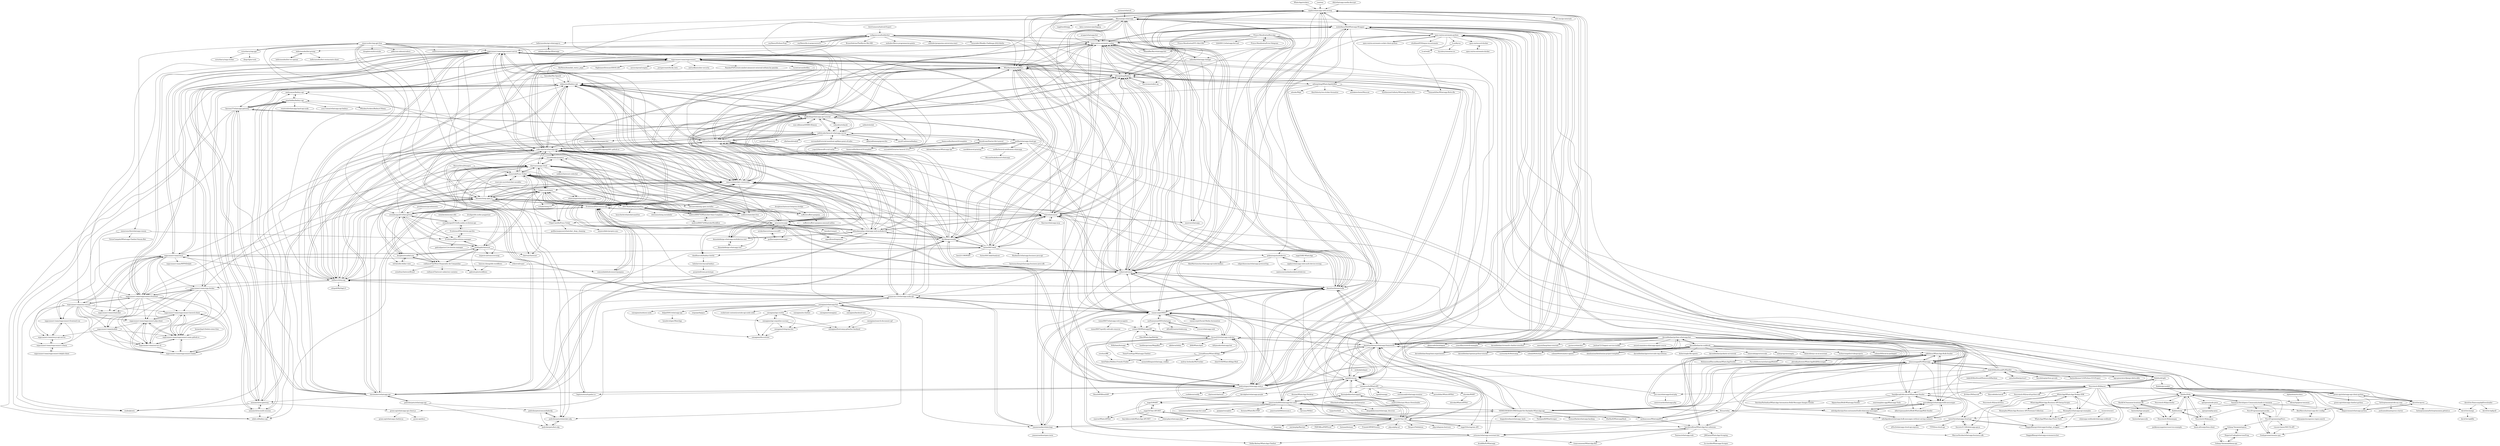 digraph G {
"sigalor/whatsapp-web-reveng" -> "Rhymen/go-whatsapp"
"sigalor/whatsapp-web-reveng" -> "mukulhase/WebWhatsapp-Wrapper"
"sigalor/whatsapp-web-reveng" -> "adiwajshing/Baileys"
"sigalor/whatsapp-web-reveng" -> "tgalal/yowsup"
"sigalor/whatsapp-web-reveng" -> "open-wa/wa-automate-nodejs"
"sigalor/whatsapp-web-reveng" -> "tulir/whatsmeow"
"sigalor/whatsapp-web-reveng" -> "WhiskeySockets/Baileys"
"sigalor/whatsapp-web-reveng" -> "pedroslopez/whatsapp-web.js"
"sigalor/whatsapp-web-reveng" -> "danielcardeenas/sulla"
"sigalor/whatsapp-web-reveng" -> "orkestral/venom"
"sigalor/whatsapp-web-reveng" -> "danielcardeenas/whatsapp-framework"
"sigalor/whatsapp-web-reveng" -> "mgp25/Chat-API"
"sigalor/whatsapp-web-reveng" -> "wppconnect-team/wppconnect"
"sigalor/whatsapp-web-reveng" -> "mautrix/whatsapp" ["e"=1]
"sigalor/whatsapp-web-reveng" -> "teh-cmc/go-internals" ["e"=1]
"yotam180/WhatsappAPI" -> "bruno222/whatsapp-web-bot"
"yotam180/WhatsappAPI" -> "saranshdhingra/whatsapp_stalker"
"yotam180/WhatsappAPI" -> "Zibri/WhatsAppWebApi"
"pedroslopez/whatsapp-web.js" -> "orkestral/venom"
"pedroslopez/whatsapp-web.js" -> "WhiskeySockets/Baileys"
"pedroslopez/whatsapp-web.js" -> "adiwajshing/Baileys"
"pedroslopez/whatsapp-web.js" -> "open-wa/wa-automate-nodejs"
"pedroslopez/whatsapp-web.js" -> "canove/whaticket-community"
"pedroslopez/whatsapp-web.js" -> "wppconnect-team/wppconnect"
"pedroslopez/whatsapp-web.js" -> "tulir/whatsmeow"
"pedroslopez/whatsapp-web.js" -> "EvolutionAPI/evolution-api"
"pedroslopez/whatsapp-web.js" -> "sigalor/whatsapp-web-reveng"
"pedroslopez/whatsapp-web.js" -> "chatwoot/chatwoot" ["e"=1]
"pedroslopez/whatsapp-web.js" -> "danielcardeenas/sulla"
"pedroslopez/whatsapp-web.js" -> "chrishubert/whatsapp-api"
"pedroslopez/whatsapp-web.js" -> "coollabsio/coolify" ["e"=1]
"pedroslopez/whatsapp-web.js" -> "baptisteArno/typebot.io" ["e"=1]
"pedroslopez/whatsapp-web.js" -> "BrasilAPI/BrasilAPI" ["e"=1]
"vasani-arpit/WBOT" -> "danielcardeenas/sulla"
"vasani-arpit/WBOT" -> "sarfraznawaz2005/whatspup"
"vasani-arpit/WBOT" -> "bruno222/whatsapp-web-bot"
"vasani-arpit/WBOT" -> "joaomirandas/whats2api"
"vasani-arpit/WBOT" -> "open-wa/wa-automate-nodejs"
"vasani-arpit/WBOT" -> "mukulhase/WebWhatsapp-Wrapper"
"vasani-arpit/WBOT" -> "vasani-arpit/Social-Media-Automation" ["e"=1]
"vasani-arpit/WBOT" -> "danielcardeenas/whatsapp-framework"
"vasani-arpit/WBOT" -> "pranavms13/whatsapp-node-api"
"vasani-arpit/WBOT" -> "canove/whaticket-community"
"vasani-arpit/WBOT" -> "caioagiani/whatsapp-bot"
"vasani-arpit/WBOT" -> "adiwajshing/Baileys"
"vasani-arpit/WBOT" -> "orkestral/venom"
"vasani-arpit/WBOT" -> "ngekoding/whatsapp-api-tutorial"
"vasani-arpit/WBOT" -> "yotam180/WhatsappAPI"
"VISWESWARAN1998/Simple-Yet-Hackable-WhatsApp-api" -> "danielcardeenas/whatsapp-framework"
"VISWESWARAN1998/Simple-Yet-Hackable-WhatsApp-api" -> "mukulhase/WebWhatsapp-Wrapper"
"VISWESWARAN1998/Simple-Yet-Hackable-WhatsApp-api" -> "shauryauppal/PyWhatsapp"
"VISWESWARAN1998/Simple-Yet-Hackable-WhatsApp-api" -> "ZheHacK/WhatsappHack" ["e"=1]
"VISWESWARAN1998/Simple-Yet-Hackable-WhatsApp-api" -> "danielcardeenas/sulla"
"VISWESWARAN1998/Simple-Yet-Hackable-WhatsApp-api" -> "joaoricardo000/whatsapp-bot-seed"
"VISWESWARAN1998/Simple-Yet-Hackable-WhatsApp-api" -> "vasani-arpit/WBOT"
"VISWESWARAN1998/Simple-Yet-Hackable-WhatsApp-api" -> "whatsplay/whatsapp-play" ["e"=1]
"VISWESWARAN1998/Simple-Yet-Hackable-WhatsApp-api" -> "jctissier/whatsapp-assistant-bot"
"VISWESWARAN1998/Simple-Yet-Hackable-WhatsApp-api" -> "nikhilmuz/WhatsApp-Bulk-Sender"
"VISWESWARAN1998/Simple-Yet-Hackable-WhatsApp-api" -> "aydinnyunus/WhatsappBOT" ["e"=1]
"VISWESWARAN1998/Simple-Yet-Hackable-WhatsApp-api" -> "biagiodistefano/whatsapp_hack" ["e"=1]
"VISWESWARAN1998/Simple-Yet-Hackable-WhatsApp-api" -> "open-wa/wa-automate-python"
"VISWESWARAN1998/Simple-Yet-Hackable-WhatsApp-api" -> "TheSpeedX/WhatScraper" ["e"=1]
"VISWESWARAN1998/Simple-Yet-Hackable-WhatsApp-api" -> "TermuxHackz/whatsapp-hacking" ["e"=1]
"harshitsidhwa/WhatsApp-bot-selenium" -> "shauryauppal/PyWhatsapp"
"harshitsidhwa/WhatsApp-bot-selenium" -> "vinaysomawat/WhatsApp-Bot"
"harshitsidhwa/WhatsApp-bot-selenium" -> "jctissier/whatsapp-assistant-bot"
"harshitsidhwa/WhatsApp-bot-selenium" -> "JMGama/WhatsApp-Scraping"
"harshitsidhwa/WhatsApp-bot-selenium" -> "bruno222/whatsapp-web-bot"
"harshitsidhwa/WhatsApp-bot-selenium" -> "Fantaso/whatsapp-web"
"danielcardeenas/sulla" -> "open-wa/wa-automate-nodejs"
"danielcardeenas/sulla" -> "danielcardeenas/whatsapp-framework"
"danielcardeenas/sulla" -> "mukulhase/WebWhatsapp-Wrapper"
"danielcardeenas/sulla" -> "vasani-arpit/WBOT"
"danielcardeenas/sulla" -> "orkestral/venom"
"danielcardeenas/sulla" -> "wppconnect-team/wppconnect"
"danielcardeenas/sulla" -> "joaomirandas/whats2api"
"danielcardeenas/sulla" -> "adiwajshing/Baileys"
"danielcardeenas/sulla" -> "Rhymen/go-whatsapp"
"danielcardeenas/sulla" -> "billbarsch/myzap"
"danielcardeenas/sulla" -> "sigalor/whatsapp-web-reveng"
"danielcardeenas/sulla" -> "pranavms13/whatsapp-node-api"
"danielcardeenas/sulla" -> "pedroslopez/whatsapp-web.js"
"danielcardeenas/sulla" -> "salman0ansari/whatsapp-api-nodejs"
"danielcardeenas/sulla" -> "canove/whaticket-community"
"shauryauppal/PyWhatsapp" -> "harshitsidhwa/WhatsApp-bot-selenium"
"shauryauppal/PyWhatsapp" -> "Kalebu/alright"
"shauryauppal/PyWhatsapp" -> "mukulhase/WebWhatsapp-Wrapper"
"shauryauppal/PyWhatsapp" -> "nikhilmuz/WhatsApp-Bulk-Sender"
"shauryauppal/PyWhatsapp" -> "VISWESWARAN1998/Simple-Yet-Hackable-WhatsApp-api"
"shauryauppal/PyWhatsapp" -> "aydinnyunus/WhatsappBOT" ["e"=1]
"shauryauppal/PyWhatsapp" -> "anirudhbagri/whatsapp-bulk-messenger"
"shauryauppal/PyWhatsapp" -> "jctissier/whatsapp-assistant-bot"
"shauryauppal/PyWhatsapp" -> "danielcardeenas/whatsapp-framework"
"shauryauppal/PyWhatsapp" -> "open-wa/wa-automate-python"
"shauryauppal/PyWhatsapp" -> "Ankit404butfound/PyWhatKit"
"shauryauppal/PyWhatsapp" -> "vasani-arpit/WBOT"
"shauryauppal/PyWhatsapp" -> "whatsplay/whatsapp-play" ["e"=1]
"shauryauppal/PyWhatsapp" -> "inforkgodara/python-automated-bulk-whatsapp-messages"
"shauryauppal/PyWhatsapp" -> "SaeidJavadi/Advanced-WhatsApp-Sender"
"nikhilmuz/WhatsApp-Bulk-Sender" -> "MuhammadHassanRazaa/WhatsAppSender"
"nikhilmuz/WhatsApp-Bulk-Sender" -> "anirudhbagri/whatsapp-bulk-messenger"
"nikhilmuz/WhatsApp-Bulk-Sender" -> "SaeidJavadi/Advanced-WhatsApp-Sender"
"nikhilmuz/WhatsApp-Bulk-Sender" -> "Briuor/wbm"
"nikhilmuz/WhatsApp-Bulk-Sender" -> "Piyushhbhutoria/whatsappWebAPI"
"nikhilmuz/WhatsApp-Bulk-Sender" -> "shauryauppal/PyWhatsapp"
"nikhilmuz/WhatsApp-Bulk-Sender" -> "inforkgodara/python-automated-bulk-whatsapp-messages"
"nikhilmuz/WhatsApp-Bulk-Sender" -> "phreakyphoenix/WhatsAppBulkMessenger"
"fbsamples/WhatsApp-Business-API-Postman-Collection" -> "WhatsApp/WhatsApp-Business-API-Setup-Scripts"
"Rhymen/go-whatsapp" -> "tulir/whatsmeow"
"Rhymen/go-whatsapp" -> "sigalor/whatsapp-web-reveng"
"Rhymen/go-whatsapp" -> "dimaskiddo/go-whatsapp-rest"
"Rhymen/go-whatsapp" -> "adiwajshing/Baileys"
"Rhymen/go-whatsapp" -> "mautrix/whatsapp" ["e"=1]
"Rhymen/go-whatsapp" -> "mukulhase/WebWhatsapp-Wrapper"
"Rhymen/go-whatsapp" -> "danielcardeenas/sulla"
"Rhymen/go-whatsapp" -> "open-wa/wa-automate-nodejs"
"Rhymen/go-whatsapp" -> "aldinokemal/go-whatsapp-web-multidevice"
"Rhymen/go-whatsapp" -> "danielcardeenas/whatsapp-framework"
"Rhymen/go-whatsapp" -> "dimaskiddo/go-whatsapp-multidevice-rest"
"Rhymen/go-whatsapp" -> "toggl/mobileapp" ["e"=1]
"Rhymen/go-whatsapp" -> "WhiskeySockets/Baileys"
"Rhymen/go-whatsapp" -> "Auties00/Cobalt"
"Rhymen/go-whatsapp" -> "kata-containers/packaging" ["e"=1]
"mautrix/whatsapp" -> "tulir/whatsmeow" ["e"=1]
"mautrix/whatsapp" -> "Rhymen/go-whatsapp" ["e"=1]
"WhatsApp/WhatsApp-Business-API-Setup-Scripts" -> "fbsamples/WhatsApp-Business-API-Postman-Collection"
"WhatsApp/WhatsApp-Business-API-Setup-Scripts" -> "WhatsApp/WhatsApp-Nodejs-SDK"
"WhatsApp/WhatsApp-Business-API-Setup-Scripts" -> "WhatsApp/WhatsApp-Flows-Tools"
"WhatsApp/WhatsApp-Business-API-Setup-Scripts" -> "fbsamples/whatsapp-api-examples"
"WhatsApp/stickers" -> "sigalor/whatsapp-web-reveng" ["e"=1]
"nafiesl/silsilah" -> "saifulcoder/laravel-whatsapp-server" ["e"=1]
"whatsplay/whatsapp-play" -> "VISWESWARAN1998/Simple-Yet-Hackable-WhatsApp-api" ["e"=1]
"whatsplay/whatsapp-play" -> "shauryauppal/PyWhatsapp" ["e"=1]
"whatsplay/whatsapp-play" -> "joaomirandas/whats2api" ["e"=1]
"yue/wey" -> "sigalor/whatsapp-web-reveng" ["e"=1]
"sarfraznawaz2005/whatspup" -> "vasani-arpit/WBOT"
"sarfraznawaz2005/whatspup" -> "zvovov/whatsapp-web"
"sarfraznawaz2005/whatspup" -> "alfred82santa/whalesong"
"sarfraznawaz2005/whatspup" -> "yotam180/WhatsappAPI"
"shirioko/WART" -> "shirioko/WhatsAPINet"
"jctissier/whatsapp-assistant-bot" -> "vinaysomawat/WhatsApp-Bot"
"jctissier/whatsapp-assistant-bot" -> "DollarAkshay/WhatsApp-Chatbot"
"jctissier/whatsapp-assistant-bot" -> "droidlife/PyWhatsapp"
"jctissier/whatsapp-assistant-bot" -> "danielcardeenas/whatsapp-framework"
"jctissier/whatsapp-assistant-bot" -> "joaoricardo000/whatsapp-bot-seed"
"jctissier/whatsapp-assistant-bot" -> "bruno222/whatsapp-web-bot"
"jctissier/whatsapp-assistant-bot" -> "harshitsidhwa/WhatsApp-bot-selenium"
"dimaskiddo/go-whatsapp-rest" -> "dimaskiddo/go-whatsapp-multidevice-rest"
"JMGama/WhatsApp-Scraping" -> "In-vincible/Whatsapp-Scraper"
"mgp25/RE-WhatsApp" -> "sigalor/whatsapp-web-multi-device-reveng"
"open-wa/wa-avd-docker" -> "open-wa/wa-automate-docker"
"bentesha/tigo-paygate" -> "bentesha/rgeocode"
"sowdust/ffff" -> "IntelTakes/Hidden-Friends-Finder"
"forlooptanzania/ride-my-way" -> "joshuamabina/express-starter"
"forlooptanzania/ride-my-way" -> "BenMaruchu/react-app-dev-configs"
"forlooptanzania/ride-my-way" -> "forlooptanzania/forlooptanzania.github.io"
"BenMaruchu/react-app-dev-configs" -> "lykmapipo/mongoose-regex-search"
"vasani-arpit/Social-Media-Automation" -> "vasani-arpit/WBOT" ["e"=1]
"mgp25/Chat-API" -> "tgalal/yowsup"
"mgp25/Chat-API" -> "mgp25/Instagram-API" ["e"=1]
"mgp25/Chat-API" -> "venomous0x/WhatsAPI"
"mgp25/Chat-API" -> "botman/botman" ["e"=1]
"mgp25/Chat-API" -> "mukulhase/WebWhatsapp-Wrapper"
"mgp25/Chat-API" -> "mgp25/Chat-API-NET"
"mgp25/Chat-API" -> "mgp25/WART"
"mgp25/Chat-API" -> "FriendsOfPHP/Goutte" ["e"=1]
"mgp25/Chat-API" -> "php-ai/php-ml" ["e"=1]
"mgp25/Chat-API" -> "sigalor/whatsapp-web-reveng"
"mgp25/Chat-API" -> "Respect/Validation" ["e"=1]
"mgp25/Chat-API" -> "php-telegram-bot/core" ["e"=1]
"mgp25/Chat-API" -> "dingo/api" ["e"=1]
"mgp25/Chat-API" -> "ratchetphp/Ratchet" ["e"=1]
"mgp25/Chat-API" -> "PHPOffice/PHPExcel" ["e"=1]
"aydinnyunus/WhatsappBOT" -> "joaoricardo000/whatsapp-bot-seed" ["e"=1]
"aydinnyunus/WhatsappBOT" -> "shauryauppal/PyWhatsapp" ["e"=1]
"aydinnyunus/WhatsappBOT" -> "nikhilmuz/WhatsApp-Bulk-Sender" ["e"=1]
"aydinnyunus/WhatsappBOT" -> "danielcardeenas/whatsapp-framework" ["e"=1]
"aydinnyunus/WhatsappBOT" -> "harshitsidhwa/WhatsApp-bot-selenium" ["e"=1]
"adiwajshing/Baileys" -> "open-wa/wa-automate-nodejs"
"adiwajshing/Baileys" -> "WhiskeySockets/Baileys"
"adiwajshing/Baileys" -> "orkestral/venom"
"adiwajshing/Baileys" -> "pedroslopez/whatsapp-web.js"
"adiwajshing/Baileys" -> "salman0ansari/whatsapp-api-nodejs"
"adiwajshing/Baileys" -> "wppconnect-team/wppconnect"
"adiwajshing/Baileys" -> "tulir/whatsmeow"
"adiwajshing/Baileys" -> "sigalor/whatsapp-web-reveng"
"adiwajshing/Baileys" -> "ookamiiixd/baileys-api"
"adiwajshing/Baileys" -> "canove/whaticket-community"
"adiwajshing/Baileys" -> "Rhymen/go-whatsapp"
"adiwajshing/Baileys" -> "adiwajshing/WhatsAppInfoBot"
"adiwajshing/Baileys" -> "danielcardeenas/sulla"
"adiwajshing/Baileys" -> "Nurutomo/wabot-aq" ["e"=1]
"adiwajshing/Baileys" -> "ngekoding/whatsapp-api-tutorial"
"Ankit404butfound/PyWhatKit" -> "shauryauppal/PyWhatsapp"
"Ankit404butfound/PyWhatKit" -> "Kalebu/alright"
"Ankit404butfound/PyWhatKit" -> "open-wa/wa-automate-python"
"Ankit404butfound/PyWhatKit" -> "Ankit404butfound/HomeworkMachine" ["e"=1]
"Ankit404butfound/PyWhatKit" -> "Neurotech-HQ/heyoo"
"Ankit404butfound/PyWhatKit" -> "mukulhase/WebWhatsapp-Wrapper"
"Ankit404butfound/PyWhatKit" -> "green-api/whatsapp-api-client-python"
"Ankit404butfound/PyWhatKit" -> "nateshmbhat/pyttsx3" ["e"=1]
"Ankit404butfound/PyWhatKit" -> "tgalal/yowsup"
"Ankit404butfound/PyWhatKit" -> "anirudhbagri/whatsapp-bulk-messenger"
"Ankit404butfound/PyWhatKit" -> "VISWESWARAN1998/Simple-Yet-Hackable-WhatsApp-api"
"Ankit404butfound/PyWhatKit" -> "orkestral/venom"
"Ankit404butfound/PyWhatKit" -> "lincolnloop/python-qrcode" ["e"=1]
"Ankit404butfound/PyWhatKit" -> "Aashishkumar123/Python-GUI-Project" ["e"=1]
"Ankit404butfound/PyWhatKit" -> "app-generator/django-datta-able" ["e"=1]
"MhankBarBar/whatsapp-bot" -> "open-wa/wa-automate-nodejs" ["e"=1]
"open-wa/wa-automate-nodejs" -> "adiwajshing/Baileys"
"open-wa/wa-automate-nodejs" -> "orkestral/venom"
"open-wa/wa-automate-nodejs" -> "danielcardeenas/sulla"
"open-wa/wa-automate-nodejs" -> "pedroslopez/whatsapp-web.js"
"open-wa/wa-automate-nodejs" -> "WhiskeySockets/Baileys"
"open-wa/wa-automate-nodejs" -> "wppconnect-team/wppconnect"
"open-wa/wa-automate-nodejs" -> "mukulhase/WebWhatsapp-Wrapper"
"open-wa/wa-automate-nodejs" -> "canove/whaticket-community"
"open-wa/wa-automate-nodejs" -> "sigalor/whatsapp-web-reveng"
"open-wa/wa-automate-nodejs" -> "vasani-arpit/WBOT"
"open-wa/wa-automate-nodejs" -> "open-wa/wa-automate-python"
"open-wa/wa-automate-nodejs" -> "devlikeapro/waha"
"open-wa/wa-automate-nodejs" -> "salman0ansari/whatsapp-api-nodejs"
"open-wa/wa-automate-nodejs" -> "MhankBarBar/whatsapp-bot" ["e"=1]
"open-wa/wa-automate-nodejs" -> "wppconnect-team/wppconnect-server"
"orkestral/venom" -> "pedroslopez/whatsapp-web.js"
"orkestral/venom" -> "open-wa/wa-automate-nodejs"
"orkestral/venom" -> "wppconnect-team/wppconnect"
"orkestral/venom" -> "adiwajshing/Baileys"
"orkestral/venom" -> "WhiskeySockets/Baileys"
"orkestral/venom" -> "danielcardeenas/sulla"
"orkestral/venom" -> "canove/whaticket-community"
"orkestral/venom" -> "billbarsch/myzap"
"orkestral/venom" -> "wppconnect-team/wppconnect-server"
"orkestral/venom" -> "EvolutionAPI/evolution-api"
"orkestral/venom" -> "salman0ansari/whatsapp-api-nodejs"
"orkestral/venom" -> "mukulhase/WebWhatsapp-Wrapper"
"orkestral/venom" -> "tulir/whatsmeow"
"orkestral/venom" -> "devlikeapro/waha"
"orkestral/venom" -> "BrasilAPI/BrasilAPI" ["e"=1]
"ddz/whatsapp-media-decrypt" -> "sigalor/whatsapp-web-reveng" ["e"=1]
"canove/whaticket-community" -> "ldurans/izing.open.io"
"canove/whaticket-community" -> "rtenorioh/Press-Ticket"
"canove/whaticket-community" -> "EvolutionAPI/evolution-api"
"canove/whaticket-community" -> "code-chat-br/whatsapp-api"
"canove/whaticket-community" -> "wppconnect-team/wppconnect"
"canove/whaticket-community" -> "billbarsch/myzap"
"canove/whaticket-community" -> "WhiskeySockets/Baileys"
"canove/whaticket-community" -> "wppconnect-team/wppconnect-server"
"canove/whaticket-community" -> "orkestral/venom"
"canove/whaticket-community" -> "salman0ansari/whatsapp-api-nodejs"
"canove/whaticket-community" -> "unkbot/whaticket-free"
"canove/whaticket-community" -> "open-wa/wa-automate-nodejs"
"canove/whaticket-community" -> "adiwajshing/Baileys"
"canove/whaticket-community" -> "ticketz-oss/ticketz"
"canove/whaticket-community" -> "pedroslopez/whatsapp-web.js"
"inforkgodara/python-automated-bulk-whatsapp-messages" -> "inforkgodara/whatsapp-bulk-messages-without-saving-contacts"
"inforkgodara/python-automated-bulk-whatsapp-messages" -> "anirudhbagri/whatsapp-bulk-messenger"
"juniorwmr/botwhatsapp-venom" -> "VictorCampelo/Whatsapp-Chatbot-Venom-Bot"
"juniorwmr/botwhatsapp-venom" -> "wppconnect-team/wppconnect-frontend"
"juniorwmr/botwhatsapp-venom" -> "EvolutionAPI/evolution-manager"
"Prince-Mendiratta/X-tra-Telegram" -> "Prince-Mendiratta/BotsApp" ["e"=1]
"caioagiani/whatsapp-bot" -> "caioagiani/api-restful"
"caioagiani/whatsapp-bot" -> "caioagiani/api-sequelize-sucrase"
"caioagiani/whatsapp-bot" -> "caioagiani/telegram-bot"
"caioagiani/whatsapp-bot" -> "caioagiani/mobizon-node"
"caioagiani/whatsapp-bot" -> "joaomirandas/whats2api"
"caioagiani/whatsapp-bot" -> "caioagiani/discord-bot"
"caioagiani/whatsapp-bot" -> "stegripe/bajigur" ["e"=1]
"caioagiani/whatsapp-bot" -> "felipeDS91/whatsapp-api"
"caioagiani/whatsapp-bot" -> "pranavms13/whatsapp-node-api"
"caioagiani/whatsapp-bot" -> "rocketseat-content/youtube-api-node-solid" ["e"=1]
"caioagiani/whatsapp-bot" -> "caioagiani/bootcamp-gobarber-backend"
"caioagiani/whatsapp-bot" -> "caioagiani/ia-chatbot"
"caioagiani/whatsapp-bot" -> "caioagiani/caioagiani"
"caioagiani/whatsapp-bot" -> "caioagiani/backend-sms"
"caioagiani/whatsapp-bot" -> "vasani-arpit/WBOT"
"proelements/proelements" -> "oriondesign2015/SetupOrion" ["e"=1]
"anirudhbagri/whatsapp-bulk-messenger" -> "SaeidJavadi/Advanced-WhatsApp-Sender"
"anirudhbagri/whatsapp-bulk-messenger" -> "inforkgodara/python-automated-bulk-whatsapp-messages"
"anirudhbagri/whatsapp-bulk-messenger" -> "inforkgodara/whatsapp-bulk-messages-without-saving-contacts"
"anirudhbagri/whatsapp-bulk-messenger" -> "nikhilmuz/WhatsApp-Bulk-Sender"
"anirudhbagri/whatsapp-bulk-messenger" -> "Briuor/wbm"
"anirudhbagri/whatsapp-bulk-messenger" -> "albertopasqualetto/Bulk-WhatsappWeb-Sender"
"adiwajshing/WhatsAppInfoBot" -> "ashokatechmin/Messcat"
"adiwajshing/WhatsAppInfoBot" -> "Synthesized-Infinity/Whatsapp-Botto-Xre" ["e"=1]
"adiwajshing/WhatsAppInfoBot" -> "ndunks/WaJs"
"adiwajshing/WhatsAppInfoBot" -> "deadlinecode/baileys-bottle"
"adiwajshing/WhatsAppInfoBot" -> "adiwajshing/Baileys"
"adiwajshing/WhatsAppInfoBot" -> "SomnathDas/Whatsapp-Botto-Re" ["e"=1]
"adiwajshing/WhatsAppInfoBot" -> "pokearaujo/multidevice"
"adiwajshing/WhatsAppInfoBot" -> "AlenVelocity/wa-sticker-formatter" ["e"=1]
"yask123/Instant-Music-Downloader" -> "KarimJedda/whatsappcli" ["e"=1]
"billbarsch/myzap" -> "wppconnect-team/wppconnect"
"billbarsch/myzap" -> "wppconnect-team/wppconnect-server"
"billbarsch/myzap" -> "canove/whaticket-community"
"billbarsch/myzap" -> "edupoli/MyZap2.0"
"billbarsch/myzap" -> "orkestral/venom"
"billbarsch/myzap" -> "wppconnect-team/wppconnect-frontend"
"billbarsch/myzap" -> "code-chat-br/whatsapp-api"
"billbarsch/myzap" -> "rtenorioh/Press-Ticket"
"billbarsch/myzap" -> "salman0ansari/whatsapp-api-nodejs"
"billbarsch/myzap" -> "ldurans/izing.open.io"
"billbarsch/myzap" -> "open-wa/wa-automate-nodejs"
"billbarsch/myzap" -> "danielcardeenas/sulla"
"billbarsch/myzap" -> "EvolutionAPI/evolution-api"
"billbarsch/myzap" -> "wppconnect-team/wa-js"
"billbarsch/myzap" -> "wppconnect-team/wpp-docker"
"Briuor/wbm" -> "anirudhbagri/whatsapp-bulk-messenger"
"Briuor/wbm" -> "nikhilmuz/WhatsApp-Bulk-Sender"
"Briuor/wbm" -> "joaomirandas/whats2api"
"Briuor/wbm" -> "inforkgodara/whatsapp-bulk-messages-without-saving-contacts"
"open-wa/wa-automate-python" -> "open-wa/wa-automate-socket-client-python"
"open-wa/wa-automate-python" -> "open-wa/wa-automate-nodejs"
"open-wa/wa-automate-python" -> "lc-at/kyros"
"open-wa/wa-automate-python" -> "Kalebu/alright"
"open-wa/wa-automate-python" -> "joaomirandas/whats2api"
"open-wa/wa-automate-python" -> "mukulhase/WebWhatsapp-Wrapper"
"open-wa/wa-automate-python" -> "open-wa/wa-avd-docker"
"open-wa/wa-automate-python" -> "green-api/whatsapp-api-client-python"
"open-wa/wa-automate-python" -> "SomnathDas/Whatsapp-Botto-Re" ["e"=1]
"open-wa/wa-automate-python" -> "adiwajshing/WhatsAppInfoBot"
"open-wa/wa-automate-python" -> "david-lev/pywa"
"open-wa/wa-automate-python" -> "shubham8550/aqua-wa-automate"
"joaomirandas/whats2api" -> "joaomirandasa/open-insta"
"joaomirandas/whats2api" -> "pranavms13/whatsapp-node-api"
"joaomirandas/whats2api" -> "vasani-arpit/WBOT"
"joaomirandas/whats2api" -> "danielcardeenas/sulla"
"pranavms13/whatsapp-node-api" -> "ngekoding/whatsapp-api-tutorial"
"pranavms13/whatsapp-node-api" -> "joaomirandas/whats2api"
"pranavms13/whatsapp-node-api" -> "ookamiiixd/baileys-api"
"pranavms13/whatsapp-node-api" -> "salman0ansari/whatsapp-api-nodejs"
"pranavms13/whatsapp-node-api" -> "vasani-arpit/WBOT"
"pranavms13/whatsapp-node-api" -> "wppconnect-team/wppconnect-server"
"pranavms13/whatsapp-node-api" -> "caioagiani/whatsapp-bot"
"pranavms13/whatsapp-node-api" -> "code-chat-br/whatsapp-api"
"pranavms13/whatsapp-node-api" -> "danielcardeenas/sulla"
"pranavms13/whatsapp-node-api" -> "open-wa/wa-automate-nodejs"
"pranavms13/whatsapp-node-api" -> "chrishubert/whatsapp-api"
"pranavms13/whatsapp-node-api" -> "billbarsch/myzap"
"pranavms13/whatsapp-node-api" -> "devlikeapro/waha"
"pranavms13/whatsapp-node-api" -> "canove/whaticket-community"
"pranavms13/whatsapp-node-api" -> "green-api/whatsapp-api-client-js"
"green-api/whatsapp-api-client-js" -> "green-api/whatsapp-chatbot-js"
"green-api/whatsapp-api-client-js" -> "green-api/docs"
"lc-at/kyros" -> "lc-at/wabf"
"lc-at/kyros" -> "ttycelery/simaster.ics"
"open-wa/wa-automate-docker" -> "open-wa/wa-avd-docker"
"caioagiani/search-document-cpf" -> "caioagiani/bootcamp-gobarber-backend"
"caioagiani/telegram-bot" -> "caioagiani/discord-bot"
"caioagiani/api-restful" -> "caioagiani/discord-bot"
"caioagiani/api-restful" -> "caioagiani/telegram-bot"
"caioagiani/api-restful" -> "caioagiani/bootcamp-gobarber-backend"
"caioagiani/api-restful" -> "caioagiani/api-sequelize-sucrase"
"caioagiani/api-sequelize-sucrase" -> "caioagiani/api-restful"
"caioagiani/api-sequelize-sucrase" -> "caioagiani/telegram-bot"
"caioagiani/api-sequelize-sucrase" -> "caioagiani/discord-bot"
"caioagiani/api-sequelize-sucrase" -> "caioagiani/bootcamp-gobarber-backend"
"nursandiid/tutorial-membuat-aplikasi-point-of-sales" -> "saifulcoder/laravel-whatsapp-server" ["e"=1]
"douglara/woofed-crm" -> "sendingtk/chatwoot"
"douglara/woofed-crm" -> "clairton/unoapi-cloud"
"douglara/woofed-crm" -> "rodtanci/ChatWoot-Disparador-de-Campanhas"
"douglara/woofed-crm" -> "oriondesign2015/SetupOrion"
"douglara/woofed-crm" -> "wh3at/n8n-folder-view"
"Prince-Mendiratta/BotsApp" -> "Prince-Mendiratta/X-tra-Telegram" ["e"=1]
"Prince-Mendiratta/BotsApp" -> "adiwajshing/Baileys"
"Prince-Mendiratta/BotsApp" -> "orkestral/venom"
"Prince-Mendiratta/BotsApp" -> "pedroslopez/whatsapp-web.js"
"Prince-Mendiratta/BotsApp" -> "Prince-Mendiratta/DTU-Alert-Bot" ["e"=1]
"Prince-Mendiratta/BotsApp" -> "open-wa/wa-automate-nodejs"
"Prince-Mendiratta/BotsApp" -> "lyfe00011/whatsapp-bot-md" ["e"=1]
"Prince-Mendiratta/BotsApp" -> "Nurutomo/wabot-aq" ["e"=1]
"Prince-Mendiratta/BotsApp" -> "MhankBarBar/whatsapp-bot" ["e"=1]
"Prince-Mendiratta/BotsApp" -> "askrella/whatsapp-chatgpt" ["e"=1]
"Prince-Mendiratta/BotsApp" -> "WhiskeySockets/Baileys"
"arugaz/whatsapp-bot" -> "open-wa/wa-automate-nodejs" ["e"=1]
"nickoala/telepot" -> "tgalal/yowsup" ["e"=1]
"Nurutomo/wabot-aq" -> "adiwajshing/Baileys" ["e"=1]
"uasoft-indonesia/badaso" -> "saifulcoder/laravel-whatsapp-server" ["e"=1]
"devlikeapro/waha" -> "chrishubert/whatsapp-api"
"devlikeapro/waha" -> "code-chat-br/whatsapp-api"
"devlikeapro/waha" -> "aldinokemal/go-whatsapp-web-multidevice"
"devlikeapro/waha" -> "WhiskeySockets/Baileys"
"devlikeapro/waha" -> "tulir/whatsmeow"
"devlikeapro/waha" -> "wppconnect-team/wppconnect-server"
"devlikeapro/waha" -> "salman0ansari/whatsapp-api-nodejs"
"devlikeapro/waha" -> "EvolutionAPI/evolution-api"
"devlikeapro/waha" -> "wppconnect-team/wppconnect"
"devlikeapro/waha" -> "open-wa/wa-automate-nodejs"
"devlikeapro/waha" -> "Auties00/Cobalt"
"devlikeapro/waha" -> "ookamiiixd/baileys-api"
"devlikeapro/waha" -> "canove/whaticket-community"
"devlikeapro/waha" -> "orkestral/venom"
"devlikeapro/waha" -> "clairton/unoapi-cloud"
"ldurans/izing.open.io" -> "rtenorioh/Press-Ticket"
"ldurans/izing.open.io" -> "canove/whaticket-community"
"ldurans/izing.open.io" -> "ticketz-oss/ticketz"
"ldurans/izing.open.io" -> "unkbot/whaticket-free"
"ldurans/izing.open.io" -> "code-chat-br/whatsapp-api"
"ldurans/izing.open.io" -> "clairton/unoapi-cloud"
"ldurans/izing.open.io" -> "DEV7Kadu/WhaticketPlus"
"ldurans/izing.open.io" -> "Silvioerick/izing.open.installer"
"ldurans/izing.open.io" -> "oriondesign2015/SetupOrion"
"ldurans/izing.open.io" -> "EvolutionAPI/evolution-api"
"ldurans/izing.open.io" -> "wppconnect-team/wppconnect-server"
"ldurans/izing.open.io" -> "billbarsch/myzap"
"ldurans/izing.open.io" -> "pedroherpeto/whaticket-zdg"
"ldurans/izing.open.io" -> "wppconnect-team/wppconnect-frontend"
"ldurans/izing.open.io" -> "FilipeCamillo/Press-Ticket"
"openpesa/node-pesa" -> "openpesa/php-pesa"
"openpesa/node-pesa" -> "BenMaruchu/react-app-dev-configs"
"normen/whatscli" -> "Rhymen/go-whatsapp" ["e"=1]
"codigoencasa/builderbot" -> "BrunoSobrino/TheMystic-Bot-MD" ["e"=1]
"codigoencasa/builderbot" -> "WhiskeySockets/Baileys"
"codigoencasa/builderbot" -> "midudev/libros-programacion-gratis" ["e"=1]
"codigoencasa/builderbot" -> "midudev/preguntas-entrevista-react" ["e"=1]
"codigoencasa/builderbot" -> "canove/whaticket-community"
"codigoencasa/builderbot" -> "pedroslopez/whatsapp-web.js"
"codigoencasa/builderbot" -> "mouredev/Weekly-Challenge-2022-Kotlin" ["e"=1]
"codigoencasa/builderbot" -> "soyHenry/Python-Prep" ["e"=1]
"codigoencasa/builderbot" -> "askrella/whatsapp-chatgpt" ["e"=1]
"codigoencasa/builderbot" -> "leifermendez/api-whatsapp-ts"
"codigoencasa/builderbot" -> "EvolutionAPI/evolution-api"
"codigoencasa/builderbot" -> "soyHenry/fe-ct-prepcourse-fs" ["e"=1]
"codigoencasa/builderbot" -> "wppconnect-team/wppconnect"
"codigoencasa/builderbot" -> "orkestral/venom"
"codigoencasa/builderbot" -> "open-wa/wa-automate-nodejs"
"Auties00/Cobalt" -> "tulir/whatsmeow"
"Auties00/Cobalt" -> "code-chat-br/whatsapp-api"
"Auties00/Cobalt" -> "WhiskeySockets/Baileys"
"Auties00/Cobalt" -> "devlikeapro/waha"
"Auties00/Cobalt" -> "wppconnect-team/wa-js"
"Auties00/Cobalt" -> "ben221199/WAPI" ["e"=1]
"Auties00/Cobalt" -> "Auties00/CobaltAnalyzer"
"Auties00/Cobalt" -> "salman0ansari/whatsapp-api-nodejs"
"Auties00/Cobalt" -> "Bindambc/whatsapp-business-java-api"
"Auties00/Cobalt" -> "wppconnect-team/wppconnect-server"
"Auties00/Cobalt" -> "asternic/wuzapi"
"Auties00/Cobalt" -> "deadlinecode/baileys-bottle"
"Auties00/Cobalt" -> "wppconnect-team/wppconnect"
"Auties00/Cobalt" -> "adiwajshing/Baileys"
"Auties00/Cobalt" -> "pokearaujo/multidevice"
"wppconnect-team/wppconnect" -> "wppconnect-team/wppconnect-server"
"wppconnect-team/wppconnect" -> "wppconnect-team/wa-js"
"wppconnect-team/wppconnect" -> "BotParty/homelab_status_page" ["e"=1]
"wppconnect-team/wppconnect" -> "orkestral/venom"
"wppconnect-team/wppconnect" -> "wppconnect-team/wppconnect-frontend"
"wppconnect-team/wppconnect" -> "NightmareStresser/DDOS-API" ["e"=1]
"wppconnect-team/wppconnect" -> "billbarsch/myzap"
"wppconnect-team/wppconnect" -> "canove/whaticket-community"
"wppconnect-team/wppconnect" -> "navaro/qoraal-engine" ["e"=1]
"wppconnect-team/wppconnect" -> "jorisperrenet/durak_bots" ["e"=1]
"wppconnect-team/wppconnect" -> "anil-yelken/cyber-security" ["e"=1]
"wppconnect-team/wppconnect" -> "WhiskeySockets/Baileys"
"wppconnect-team/wppconnect" -> "PanolasFN/Fortnite-aimbot-aimassist-external-softaim-by-panolas" ["e"=1]
"wppconnect-team/wppconnect" -> "LucasLarson/dotfiles" ["e"=1]
"wppconnect-team/wppconnect" -> "code-chat-br/whatsapp-api"
"typpo/textbelt" -> "mgp25/Chat-API" ["e"=1]
"HackEAC/tanzania-locations-db" -> "Kalebu/mtaa"
"HackEAC/tanzania-locations-db" -> "Kalebu/Nida"
"HackEAC/tanzania-locations-db" -> "bentesha/tigo-paygate"
"mgp25/Chat-API-NET" -> "mgp25/WART"
"mgp25/Chat-API-NET" -> "bayrakmustafa/WhatsApp-API-NET"
"mgp25/Chat-API-NET" -> "rquiroz/WhatsAPINet"
"mgp25/Chat-API-NET" -> "mgp25/Chat-API"
"david-lev/SamsungApkDownloader" -> "david-lev/apkpull"
"david-lev/SamsungApkDownloader" -> "david-lev/meapi"
"salman0ansari/whatsapp-api-nodejs" -> "code-chat-br/whatsapp-api"
"salman0ansari/whatsapp-api-nodejs" -> "ookamiiixd/baileys-api"
"salman0ansari/whatsapp-api-nodejs" -> "WhiskeySockets/Baileys"
"salman0ansari/whatsapp-api-nodejs" -> "wppconnect-team/wppconnect-server"
"salman0ansari/whatsapp-api-nodejs" -> "adiwajshing/Baileys"
"salman0ansari/whatsapp-api-nodejs" -> "canove/whaticket-community"
"salman0ansari/whatsapp-api-nodejs" -> "wppconnect-team/wppconnect"
"salman0ansari/whatsapp-api-nodejs" -> "ngekoding/whatsapp-api-tutorial"
"salman0ansari/whatsapp-api-nodejs" -> "billbarsch/myzap"
"salman0ansari/whatsapp-api-nodejs" -> "devlikeapro/waha"
"salman0ansari/whatsapp-api-nodejs" -> "EvolutionAPI/evolution-api"
"salman0ansari/whatsapp-api-nodejs" -> "chrishubert/whatsapp-api"
"salman0ansari/whatsapp-api-nodejs" -> "pranavms13/whatsapp-node-api"
"salman0ansari/whatsapp-api-nodejs" -> "aldinokemal/go-whatsapp-web-multidevice"
"salman0ansari/whatsapp-api-nodejs" -> "saifulcoder/laravel-whatsapp-server"
"Kalebu/alright" -> "shauryauppal/PyWhatsapp"
"Kalebu/alright" -> "Neurotech-HQ/heyoo"
"Kalebu/alright" -> "open-wa/wa-automate-python"
"Kalebu/alright" -> "SaeidJavadi/Advanced-WhatsApp-Sender"
"Kalebu/alright" -> "Kalebu/pyswahili"
"Kalebu/alright" -> "Kalebu/Nida"
"Kalebu/alright" -> "anirudhbagri/whatsapp-bulk-messenger"
"inforkgodara/whatsapp-bulk-messages-without-saving-contacts" -> "inforkgodara/python-automated-bulk-whatsapp-messages"
"inforkgodara/whatsapp-bulk-messages-without-saving-contacts" -> "SaeidJavadi/Advanced-WhatsApp-Sender"
"inforkgodara/whatsapp-bulk-messages-without-saving-contacts" -> "anirudhbagri/whatsapp-bulk-messenger"
"felipeDS91/whatsapp-api" -> "lyandeveloper/MeetApp"
"wppconnect-team/wppconnect-server" -> "wppconnect-team/wppconnect-frontend"
"wppconnect-team/wppconnect-server" -> "wppconnect-team/wppconnect"
"wppconnect-team/wppconnect-server" -> "wppconnect-team/wa-js"
"wppconnect-team/wppconnect-server" -> "wppconnect-team/wpp-docker"
"wppconnect-team/wppconnect-server" -> "code-chat-br/whatsapp-api"
"wppconnect-team/wppconnect-server" -> "billbarsch/myzap"
"wppconnect-team/wppconnect-server" -> "salman0ansari/whatsapp-api-nodejs"
"wppconnect-team/wppconnect-server" -> "canove/whaticket-community"
"wppconnect-team/wppconnect-server" -> "wppconnect-team/wppconnect-php-client"
"wppconnect-team/wppconnect-server" -> "clairton/unoapi-cloud"
"wppconnect-team/wppconnect-server" -> "wppconnect-team/wa-version"
"wppconnect-team/wppconnect-server" -> "ookamiiixd/baileys-api"
"wppconnect-team/wppconnect-server" -> "devlikeapro/waha"
"wppconnect-team/wppconnect-server" -> "chrishubert/whatsapp-api"
"wppconnect-team/wppconnect-server" -> "wppconnect-team/wppconnect-team.github.io"
"wppconnect-team/wa-js" -> "wppconnect-team/wppconnect-server"
"wppconnect-team/wa-js" -> "wppconnect-team/wppconnect-frontend"
"wppconnect-team/wa-js" -> "wppconnect-team/wa-version"
"wppconnect-team/wa-js" -> "wppconnect-team/wppconnect"
"wppconnect-team/wa-js" -> "wppconnect-team/WPP4Delphi" ["e"=1]
"wppconnect-team/wa-js" -> "wppconnect-team/wa-js-api-server"
"wppconnect-team/wa-js" -> "wppconnect-team/mobile"
"wppconnect-team/wa-js" -> "wppconnect-team/wppconnect-team.github.io"
"wppconnect-team/wa-js" -> "wppconnect-team/server-cli"
"wppconnect-team/wa-js" -> "wppconnect-team/whaticket"
"wppconnect-team/wa-js" -> "wppconnect-team/wpp-docker"
"wppconnect-team/wa-js" -> "Auties00/Cobalt"
"wppconnect-team/wa-js" -> "orkestral/super"
"wppconnect-team/wa-js" -> "code-chat-br/whatsapp-api"
"wppconnect-team/wa-js" -> "wppconnect-team/wppconnect-frontend-vue"
"ngekoding/whatsapp-api-tutorial" -> "ookamiiixd/baileys-api"
"ngekoding/whatsapp-api-tutorial" -> "saifulcoder/laravel-whatsapp-server"
"ngekoding/whatsapp-api-tutorial" -> "pranavms13/whatsapp-node-api"
"ngekoding/whatsapp-api-tutorial" -> "salman0ansari/whatsapp-api-nodejs"
"ngekoding/whatsapp-api-tutorial" -> "fawwaz37/whatsapp-gateway"
"ngekoding/whatsapp-api-tutorial" -> "cahyadsn/wilayah" ["e"=1]
"ngekoding/whatsapp-api-tutorial" -> "adiwajshing/Baileys"
"ngekoding/whatsapp-api-tutorial" -> "uasoft-indonesia/badaso" ["e"=1]
"ngekoding/whatsapp-api-tutorial" -> "canove/whaticket-community"
"ngekoding/whatsapp-api-tutorial" -> "open-wa/wa-automate-nodejs"
"ngekoding/whatsapp-api-tutorial" -> "code-chat-br/whatsapp-api"
"ngekoding/whatsapp-api-tutorial" -> "mas-elkhanza/SIMRS-Khanza" ["e"=1]
"ngekoding/whatsapp-api-tutorial" -> "wppconnect-team/wppconnect-server"
"ngekoding/whatsapp-api-tutorial" -> "billbarsch/myzap"
"ngekoding/whatsapp-api-tutorial" -> "vasani-arpit/WBOT"
"wppconnect-team/wppconnect-frontend" -> "wppconnect-team/wppconnect-server"
"wppconnect-team/wppconnect-frontend" -> "wppconnect-team/wpp-docker"
"wppconnect-team/wppconnect-frontend" -> "wppconnect-team/wppconnect-php-client"
"wppconnect-team/wppconnect-frontend" -> "wppconnect-team/wppconnect-loader"
"wppconnect-team/wppconnect-frontend" -> "wppconnect-team/wppconnect-team.github.io"
"wppconnect-team/wppconnect-frontend" -> "wppconnect-team/wppconnect-laravel-client"
"wppconnect-team/wppconnect-frontend" -> "wppconnect-team/server-cli"
"wppconnect-team/wppconnect-frontend" -> "wppconnect-team/mobile"
"wppconnect-team/wppconnect-frontend" -> "wppconnect-team/wa-version"
"wppconnect-team/wppconnect-frontend" -> "wppconnect-team/wa-js"
"wppconnect-team/wppconnect-frontend" -> "wppconnect-team/wppconnect"
"wppconnect-team/wppconnect-frontend" -> "wppconnect-team/whaticket"
"wppconnect-team/wppconnect-frontend" -> "wppconnect-team/wppconnect-frontend-vue"
"Aluxian/WhatsApp-Desktop" -> "joaoricardo000/whatsapp-bot-seed" ["e"=1]
"Aluxian/WhatsApp-Desktop" -> "mgp25/Chat-API" ["e"=1]
"wppconnect-team/wppconnect-team.github.io" -> "wppconnect-team/wppconnect-loader"
"wppconnect-team/wppconnect-team.github.io" -> "wppconnect-team/wppconnect-php-client"
"wppconnect-team/wppconnect-team.github.io" -> "wppconnect-team/wppconnect-laravel-client"
"wppconnect-team/wppconnect-team.github.io" -> "wppconnect-team/server-cli"
"wppconnect-team/wa-version" -> "wppconnect-team/server-cli"
"wppconnect-team/wa-version" -> "wppconnect-team/mobile"
"wppconnect-team/wa-version" -> "wppconnect-team/wppconnect-team.github.io"
"wppconnect-team/wa-version" -> "wppconnect-team/wa-js-api-server"
"wppconnect-team/wa-version" -> "wppconnect-team/wppconnect-loader"
"wppconnect-team/wa-version" -> "wppconnect-team/wppconnect-php-client"
"wppconnect-team/wa-version" -> "wppconnect-team/wppconnect-frontend"
"wppconnect-team/wa-version" -> "wppconnect-team/wa-js"
"wppconnect-team/wa-version" -> "wppconnect-team/wppconnect-laravel-client"
"wppconnect-team/wa-version" -> "wppconnect-team/wppconnect-csharp"
"wppconnect-team/wa-version" -> "wppconnect-team/whaticket"
"wppconnect-team/wa-version" -> "wppconnect-team/wppconnect-frontend-vue"
"wppconnect-team/wppconnect-php-client" -> "wppconnect-team/wppconnect-loader"
"wppconnect-team/wppconnect-php-client" -> "wppconnect-team/wppconnect-team.github.io"
"wppconnect-team/wppconnect-php-client" -> "wppconnect-team/wppconnect-laravel-client"
"wppconnect-team/wppconnect-php-client" -> "wppconnect-team/server-cli"
"wppconnect-team/wppconnect-php-client" -> "wppconnect-team/mobile"
"wppconnect-team/wpp-docker" -> "wppconnect-team/wppconnect-frontend"
"wppconnect-team/wpp-docker" -> "wppconnect-team/wppconnect-laravel-client"
"wppconnect-team/wpp-docker" -> "wppconnect-team/wppconnect-php-client"
"wppconnect-team/wpp-docker" -> "wppconnect-team/server-cli"
"wppconnect-team/wpp-docker" -> "wppconnect-team/wppconnect-loader"
"wppconnect-team/wpp-docker" -> "wppconnect-team/wppconnect-team.github.io"
"wppconnect-team/wpp-docker" -> "wppconnect-team/wppconnect-server"
"wppconnect-team/wpp-docker" -> "wppconnect-team/whaticket"
"Kalebu/Nida" -> "Neurotech-HQ/pypesa"
"Kalebu/Nida" -> "Kalebu/mtaa"
"Kalebu/Nida" -> "beem-africa/python-client"
"Kalebu/Nida" -> "HackEAC/tanzania-locations-db"
"Kalebu/Nida" -> "Neurotech-HQ/azampay"
"Kalebu/Nida" -> "Tanzania-Developers-Community/made-in-tanzania"
"Kalebu/Nida" -> "openpesa/node-pesa"
"Kalebu/Nida" -> "dbrax/tigopesa-tanzania"
"Kalebu/Nida" -> "Neurotech-HQ/pysimilar"
"Willyham/botsapp" -> "TeamFreeHugs/Whatsapp-Chatbot"
"Tanzania-Developers-Community/made-in-tanzania" -> "fredygerman/umeme-upo"
"Tanzania-Developers-Community/made-in-tanzania" -> "Kalebu/Nida"
"Tanzania-Developers-Community/made-in-tanzania" -> "Kalebu/mtaa"
"Tanzania-Developers-Community/made-in-tanzania" -> "NuruProgramming/nyaraka"
"Hopertz/CodingInterviewPrep" -> "Golang-Tanzania/mpesa"
"Hopertz/CodingInterviewPrep" -> "Golang-Tanzania/lebena-api"
"mgp25/WART" -> "mgp25/Chat-API-NET"
"mgp25/WART" -> "rquiroz/WhatsAPINet"
"Anamcoollzz/laravel-8-template" -> "Anamcoollzz/laravel-9-template"
"Anamcoollzz/laravel-8-template" -> "yogs22/laravel9-crud-cache"
"wppconnect-team/whaticket" -> "wppconnect-team/wppconnect-csharp"
"Kalebu/pyswahili" -> "Kalebu/Nida"
"Kalebu/pyswahili" -> "Neurotech-HQ/pypesa"
"sigalor/whatsapp-web-multi-device-reveng" -> "pokearaujo/multidevice"
"sigalor/whatsapp-web-multi-device-reveng" -> "mateusmirandaalmeida/multidevice"
"Neurotech-HQ/pypesa" -> "Kalebu/mtaa"
"Neurotech-HQ/pypesa" -> "Kalebu/Nida"
"Neurotech-HQ/pypesa" -> "beem-africa/python-client"
"bentesha/rgeocode" -> "bentesha/tigo-paygate"
"Kalebu/mtaa" -> "Neurotech-HQ/pypesa"
"Kalebu/mtaa" -> "Kalebu/Nida"
"Kalebu/mtaa" -> "Neurotech-HQ/azampay"
"Kalebu/mtaa" -> "HackEAC/tanzania-locations-db"
"pokearaujo/multidevice" -> "sigalor/whatsapp-web-multi-device-reveng"
"pokearaujo/multidevice" -> "mateusmirandaalmeida/multidevice"
"pokearaujo/multidevice" -> "edgardmessias/whatsapp-protocol-log"
"pokearaujo/multidevice" -> "AlanMartines/mywhatsapp-api-node-baileys"
"wppconnect-team/wppconnect-laravel-client" -> "wppconnect-team/wppconnect-loader"
"wppconnect-team/wppconnect-laravel-client" -> "wppconnect-team/wppconnect-team.github.io"
"wppconnect-team/wppconnect-laravel-client" -> "wppconnect-team/wppconnect-php-client"
"wppconnect-team/wppconnect-laravel-client" -> "wppconnect-team/server-cli"
"wppconnect-team/wppconnect-loader" -> "wppconnect-team/wppconnect-team.github.io"
"wppconnect-team/wppconnect-loader" -> "wppconnect-team/wppconnect-laravel-client"
"wppconnect-team/wppconnect-loader" -> "wppconnect-team/wppconnect-php-client"
"wppconnect-team/server-cli" -> "wppconnect-team/wppconnect-team.github.io"
"wppconnect-team/server-cli" -> "wppconnect-team/wppconnect-loader"
"wppconnect-team/server-cli" -> "wppconnect-team/wppconnect-php-client"
"wppconnect-team/server-cli" -> "wppconnect-team/wppconnect-laravel-client"
"sufficit/sufficit-quepasa" -> "sufficit/sufficit-quepasa-zammad-addon"
"openpesa/php-pesa" -> "openpesa/node-pesa"
"mgp25/Instagram-API" -> "mgp25/Chat-API" ["e"=1]
"baptisteArno/typebot.io" -> "EvolutionAPI/evolution-api" ["e"=1]
"WhiskeySockets/Baileys" -> "adiwajshing/Baileys"
"WhiskeySockets/Baileys" -> "EvolutionAPI/evolution-api"
"WhiskeySockets/Baileys" -> "pedroslopez/whatsapp-web.js"
"WhiskeySockets/Baileys" -> "tulir/whatsmeow"
"WhiskeySockets/Baileys" -> "wppconnect-team/wppconnect"
"WhiskeySockets/Baileys" -> "code-chat-br/whatsapp-api"
"WhiskeySockets/Baileys" -> "orkestral/venom"
"WhiskeySockets/Baileys" -> "open-wa/wa-automate-nodejs"
"WhiskeySockets/Baileys" -> "salman0ansari/whatsapp-api-nodejs"
"WhiskeySockets/Baileys" -> "canove/whaticket-community"
"WhiskeySockets/Baileys" -> "devlikeapro/waha"
"WhiskeySockets/Baileys" -> "ookamiiixd/baileys-api"
"WhiskeySockets/Baileys" -> "chrishubert/whatsapp-api"
"WhiskeySockets/Baileys" -> "aldinokemal/go-whatsapp-web-multidevice"
"WhiskeySockets/Baileys" -> "Auties00/Cobalt"
"fbsamples/whatsapp-api-examples" -> "DaggieBlanqx/whatsappcloudapi_wrapper"
"fbsamples/whatsapp-api-examples" -> "WhatsApp/WhatsApp-Nodejs-SDK"
"fbsamples/whatsapp-api-examples" -> "tawn33y/whatsapp-cloud-api"
"fbsamples/whatsapp-api-examples" -> "WhatsApp/WhatsApp-Flows-Tools"
"tawn33y/whatsapp-cloud-api" -> "DaggieBlanqx/whatsappcloudapi_wrapper"
"tawn33y/whatsapp-cloud-api" -> "Secreto31126/whatsapp-api-js"
"tawn33y/whatsapp-cloud-api" -> "j05u3/whatsapp-cloud-api-express"
"tawn33y/whatsapp-cloud-api" -> "TTFH/wa-cloud-api"
"tawn33y/whatsapp-cloud-api" -> "MarcosNicolau/whatsapp-business-sdk"
"aldinokemal/go-whatsapp-web-multidevice" -> "asternic/wuzapi"
"aldinokemal/go-whatsapp-web-multidevice" -> "tulir/whatsmeow"
"aldinokemal/go-whatsapp-web-multidevice" -> "dimaskiddo/go-whatsapp-multidevice-rest"
"aldinokemal/go-whatsapp-web-multidevice" -> "code-chat-br/whatsapp-api"
"aldinokemal/go-whatsapp-web-multidevice" -> "devlikeapro/waha"
"aldinokemal/go-whatsapp-web-multidevice" -> "chrishubert/whatsapp-api"
"aldinokemal/go-whatsapp-web-multidevice" -> "clairton/unoapi-cloud"
"aldinokemal/go-whatsapp-web-multidevice" -> "ookamiiixd/baileys-api"
"aldinokemal/go-whatsapp-web-multidevice" -> "capsulbrasil/zapmeow"
"aldinokemal/go-whatsapp-web-multidevice" -> "wppconnect-team/wppconnect-server"
"aldinokemal/go-whatsapp-web-multidevice" -> "WhiskeySockets/Baileys"
"aldinokemal/go-whatsapp-web-multidevice" -> "salman0ansari/whatsapp-api-nodejs"
"aldinokemal/go-whatsapp-web-multidevice" -> "canove/whaticket-community"
"aldinokemal/go-whatsapp-web-multidevice" -> "nizarfadlan/baileys-api"
"aldinokemal/go-whatsapp-web-multidevice" -> "EvolutionAPI/evolution-api"
"KarimJedda/whatsappcli" -> "joaoricardo000/whatsapp-bot-seed"
"KarimJedda/whatsappcli" -> "yask123/Instant-Music-Downloader" ["e"=1]
"KarimJedda/whatsappcli" -> "tgalal/yowsup"
"tulir/whatsmeow" -> "Rhymen/go-whatsapp"
"tulir/whatsmeow" -> "aldinokemal/go-whatsapp-web-multidevice"
"tulir/whatsmeow" -> "WhiskeySockets/Baileys"
"tulir/whatsmeow" -> "lharries/whatsapp-mcp" ["e"=1]
"tulir/whatsmeow" -> "adiwajshing/Baileys"
"tulir/whatsmeow" -> "devlikeapro/waha"
"tulir/whatsmeow" -> "asternic/wuzapi"
"tulir/whatsmeow" -> "mautrix/whatsapp" ["e"=1]
"tulir/whatsmeow" -> "EvolutionAPI/evolution-api"
"tulir/whatsmeow" -> "Auties00/Cobalt"
"tulir/whatsmeow" -> "sigalor/whatsapp-web-reveng"
"tulir/whatsmeow" -> "code-chat-br/whatsapp-api"
"tulir/whatsmeow" -> "pedroslopez/whatsapp-web.js"
"tulir/whatsmeow" -> "salman0ansari/whatsapp-api-nodejs"
"tulir/whatsmeow" -> "wppconnect-team/wppconnect"
"ookamiiixd/baileys-api" -> "saifulcoder/laravel-whatsapp-server"
"ookamiiixd/baileys-api" -> "salman0ansari/whatsapp-api-nodejs"
"ookamiiixd/baileys-api" -> "ngekoding/whatsapp-api-tutorial"
"ookamiiixd/baileys-api" -> "code-chat-br/whatsapp-api"
"ookamiiixd/baileys-api" -> "ndalu-id/baileys-api"
"ookamiiixd/baileys-api" -> "asternic/wuzapi"
"ookamiiixd/baileys-api" -> "fawwaz37/whatsapp-gateway"
"ookamiiixd/baileys-api" -> "pranavms13/whatsapp-node-api"
"ookamiiixd/baileys-api" -> "adiwajshing/Baileys"
"ookamiiixd/baileys-api" -> "mimamch/wa-gateway"
"ookamiiixd/baileys-api" -> "deadlinecode/baileys-bottle"
"ookamiiixd/baileys-api" -> "dimaskiddo/go-whatsapp-multidevice-rest"
"ookamiiixd/baileys-api" -> "wppconnect-team/wppconnect-server"
"ookamiiixd/baileys-api" -> "cinderjk/zete"
"ookamiiixd/baileys-api" -> "andresayac/baileys-api"
"venomous0x/WhatsAPI" -> "mgp25/Chat-API"
"venomous0x/WhatsAPI" -> "tgalal/yowsup"
"venomous0x/WhatsAPI" -> "shirioko/WART"
"venomous0x/WhatsAPI" -> "perezdidac/WhatsAPINet"
"venomous0x/WhatsAPI" -> "tgalal/wazapp"
"venomous0x/WhatsAPI" -> "davidgfnet/whatsapp-purple" ["e"=1]
"venomous0x/WhatsAPI" -> "KarimJedda/whatsappcli"
"venomous0x/WhatsAPI" -> "rizwansoaib/whatsapp-monitor" ["e"=1]
"venomous0x/WhatsAPI" -> "danielcardeenas/whatsapp-framework"
"soyHenry/Python-Prep" -> "codigoencasa/builderbot" ["e"=1]
"RamonSilva20/mapos" -> "rtenorioh/Press-Ticket" ["e"=1]
"RamonSilva20/mapos" -> "canove/whaticket-community" ["e"=1]
"RamonSilva20/mapos" -> "ldurans/izing.open.io" ["e"=1]
"RamonSilva20/mapos" -> "EvolutionAPI/evolution-api" ["e"=1]
"RamonSilva20/mapos" -> "billbarsch/myzap" ["e"=1]
"rtenorioh/Press-Ticket" -> "unkbot/whaticket-free"
"rtenorioh/Press-Ticket" -> "ticketz-oss/ticketz"
"rtenorioh/Press-Ticket" -> "FilipeCamillo/Press-Ticket"
"rtenorioh/Press-Ticket" -> "whatsninja/whatsninja-community"
"rtenorioh/Press-Ticket" -> "ldurans/izing.open.io"
"rtenorioh/Press-Ticket" -> "canove/whaticket-community"
"rtenorioh/Press-Ticket" -> "riservato-xyz/whaticket-installer"
"rtenorioh/Press-Ticket" -> "pedroherpeto/whaticket-zdg"
"rtenorioh/Press-Ticket" -> "DEV7Kadu/WhaticketPlus"
"rtenorioh/Press-Ticket" -> "clairton/unoapi-cloud"
"rtenorioh/Press-Ticket" -> "w3nder/izing.io-1"
"rtenorioh/Press-Ticket" -> "code-chat-br/whatsapp-api"
"rtenorioh/Press-Ticket" -> "wppconnect-team/wppconnect-frontend"
"rtenorioh/Press-Ticket" -> "nocodeleaks/quepasa"
"rtenorioh/Press-Ticket" -> "Silvioerick/izing.open.installer"
"SaeidJavadi/Advanced-WhatsApp-Sender" -> "anirudhbagri/whatsapp-bulk-messenger"
"SaeidJavadi/Advanced-WhatsApp-Sender" -> "inforkgodara/whatsapp-bulk-messages-without-saving-contacts"
"SaeidJavadi/Advanced-WhatsApp-Sender" -> "albertopasqualetto/Bulk-WhatsappWeb-Sender"
"SaeidJavadi/Advanced-WhatsApp-Sender" -> "nikhilmuz/WhatsApp-Bulk-Sender"
"SaeidJavadi/Advanced-WhatsApp-Sender" -> "DarshanParbadiya/WhatsApp-Automation-Bulk-Messages-Images-Sender"
"SaeidJavadi/Advanced-WhatsApp-Sender" -> "hkpanchani/Bulk-Whatsapp-Sender"
"SaeidJavadi/Advanced-WhatsApp-Sender" -> "ionictemplate-app/Whatsapp-Tools"
"SaeidJavadi/Advanced-WhatsApp-Sender" -> "inforkgodara/python-automated-bulk-whatsapp-messages"
"asternic/wuzapi" -> "capsulbrasil/zapmeow"
"asternic/wuzapi" -> "guilhermejansen/wuzapi"
"asternic/wuzapi" -> "aldinokemal/go-whatsapp-web-multidevice"
"asternic/wuzapi" -> "dimaskiddo/go-whatsapp-multidevice-rest"
"asternic/wuzapi" -> "clairton/unoapi-cloud"
"asternic/wuzapi" -> "nocodeleaks/quepasa"
"asternic/wuzapi" -> "erickythierry/transcreveAPI"
"asternic/wuzapi" -> "code-chat-br/whatsapp-api"
"asternic/wuzapi" -> "ookamiiixd/baileys-api"
"asternic/wuzapi" -> "rtenorioh/Press-Ticket"
"asternic/wuzapi" -> "laxeder/rompot"
"asternic/wuzapi" -> "ticketz-oss/ticketz"
"asternic/wuzapi" -> "andresayac/baileys-api"
"asternic/wuzapi" -> "tulir/whatsmeow"
"asternic/wuzapi" -> "ndalu-id/baileys-api"
"david-lev/meapi" -> "david-lev/apkfile"
"whatsninja/whatsninja-community" -> "rtenorioh/Press-Ticket"
"whatsninja/whatsninja-community" -> "w3nder/izing.io-1"
"Secreto31126/whatsapp-api-js" -> "MarcosNicolau/whatsapp-business-sdk"
"Secreto31126/whatsapp-api-js" -> "tawn33y/whatsapp-cloud-api"
"saifulcoder/laravel-whatsapp-server" -> "ookamiiixd/baileys-api"
"saifulcoder/laravel-whatsapp-server" -> "fawwaz37/whatsapp-gateway"
"saifulcoder/laravel-whatsapp-server" -> "uasoft-indonesia/badaso" ["e"=1]
"saifulcoder/laravel-whatsapp-server" -> "ngekoding/whatsapp-api-tutorial"
"saifulcoder/laravel-whatsapp-server" -> "mimamch/wa-gateway"
"saifulcoder/laravel-whatsapp-server" -> "akbaraditamasp/guwa-lite"
"saifulcoder/laravel-whatsapp-server" -> "cinderjk/zete"
"saifulcoder/laravel-whatsapp-server" -> "syauqi/collegetivity" ["e"=1]
"saifulcoder/laravel-whatsapp-server" -> "nursandiid/tutorial-membuat-aplikasi-point-of-sales" ["e"=1]
"saifulcoder/laravel-whatsapp-server" -> "salman0ansari/whatsapp-api-nodejs"
"saifulcoder/laravel-whatsapp-server" -> "cahyadsn/wilayah" ["e"=1]
"saifulcoder/laravel-whatsapp-server" -> "tegohsx/laporan-keuangan-bot"
"saifulcoder/laravel-whatsapp-server" -> "ibnudirsan/Starter-Kit-Laravel"
"saifulcoder/laravel-whatsapp-server" -> "netflie/whatsapp-cloud-api"
"saifulcoder/laravel-whatsapp-server" -> "afarhansib/wabill"
"joaoricardo000/whatsapp-bot-seed" -> "KarimJedda/whatsappcli"
"joaoricardo000/whatsapp-bot-seed" -> "danielcardeenas/whatsapp-framework"
"joaoricardo000/whatsapp-bot-seed" -> "tgalal/yowsup"
"joaoricardo000/whatsapp-bot-seed" -> "bruno222/whatsapp-web-bot"
"joaoricardo000/whatsapp-bot-seed" -> "jctissier/whatsapp-assistant-bot"
"joaoricardo000/whatsapp-bot-seed" -> "gojigeje/wasapbot"
"joaoricardo000/whatsapp-bot-seed" -> "fermino/WhatsBot-PHP"
"joaoricardo000/whatsapp-bot-seed" -> "deepakdaswani/whatsapp_discover"
"joaoricardo000/whatsapp-bot-seed" -> "aydinnyunus/WhatsappBOT" ["e"=1]
"joaoricardo000/whatsapp-bot-seed" -> "VISWESWARAN1998/Simple-Yet-Hackable-WhatsApp-api"
"joaoricardo000/whatsapp-bot-seed" -> "joaoricardo000/awesom-o"
"joaoricardo000/whatsapp-bot-seed" -> "kaveenr/WAbot"
"joaoricardo000/whatsapp-bot-seed" -> "vasani-arpit/WBOT"
"joaoricardo000/whatsapp-bot-seed" -> "victormwenda/whatsapp-bot-seed"
"joaoricardo000/whatsapp-bot-seed" -> "harshitsidhwa/WhatsApp-bot-selenium"
"pedroherpeto/whaticket-zdg" -> "pedroherpeto/bot-zdg"
"pedroherpeto/whaticket-zdg" -> "pedroherpeto/comunidadezdg"
"pedroherpeto/comunidadezdg" -> "pedroherpeto/bot-zdg"
"pedroherpeto/comunidadezdg" -> "pedroherpeto/whaticket-zdg"
"pro-cms/whatsappcloud-php" -> "sawirricardo/whatsapp-php"
"orkestral/super" -> "wppconnect-team/wa-js"
"orkestral/super" -> "orkestral/venom"
"netflie/whatsapp-cloud-api" -> "netflie/laravel-notification-whatsapp"
"netflie/whatsapp-cloud-api" -> "pro-cms/whatsappcloud-php"
"netflie/whatsapp-cloud-api" -> "DaggieBlanqx/whatsappcloudapi_wrapper"
"netflie/whatsapp-cloud-api" -> "tawn33y/whatsapp-cloud-api"
"netflie/whatsapp-cloud-api" -> "saifulcoder/laravel-whatsapp-server"
"netflie/whatsapp-cloud-api" -> "code-chat-br/whatsapp-api"
"netflie/whatsapp-cloud-api" -> "AdrianVillamayor/Whatsapp-Api"
"netflie/whatsapp-cloud-api" -> "devlikeapro/waha"
"netflie/whatsapp-cloud-api" -> "rawilk/laravel-printing" ["e"=1]
"Neurotech-HQ/heyoo" -> "david-lev/pywa"
"Neurotech-HQ/heyoo" -> "filipporomani/whatsapp-python"
"Neurotech-HQ/heyoo" -> "Kalebu/alright"
"Neurotech-HQ/heyoo" -> "DaggieBlanqx/whatsappcloudapi_wrapper"
"Neurotech-HQ/heyoo" -> "JS-Hub-ZW/heyooh"
"Neurotech-HQ/heyoo" -> "green-api/whatsapp-api-client-python"
"Neurotech-HQ/heyoo" -> "Kalebu/mtaa"
"Neurotech-HQ/heyoo" -> "pro-cms/whatsappcloud-php"
"Neurotech-HQ/heyoo" -> "tawn33y/whatsapp-cloud-api"
"Neurotech-HQ/heyoo" -> "Neurotech-HQ/azampay"
"Neurotech-HQ/heyoo" -> "fbsamples/whatsapp-api-examples"
"Neurotech-HQ/heyoo" -> "flexcodelabs/sarufi"
"Neurotech-HQ/heyoo" -> "Neurotech-HQ/sarufi-python-sdk"
"Neurotech-HQ/heyoo" -> "WhatsApp/WhatsApp-Nodejs-SDK"
"Neurotech-HQ/heyoo" -> "SaeidJavadi/Advanced-WhatsApp-Sender"
"drudge/n8n-nodes-puppeteer" -> "oriondesign2015/n8n-nodes-evolution-api" ["e"=1]
"dimaskiddo/go-whatsapp-multidevice-rest" -> "dimaskiddo/go-whatsapp-rest"
"dimaskiddo/go-whatsapp-multidevice-rest" -> "asternic/wuzapi"
"dimaskiddo/go-whatsapp-multidevice-rest" -> "aldinokemal/go-whatsapp-web-multidevice"
"dimaskiddo/go-whatsapp-multidevice-rest" -> "ookamiiixd/baileys-api"
"open-wa/wa-automate-socket-client-python" -> "open-wa/wa-automate-python"
"leonardop21/boleto-inter-free" -> "wppconnect-team/wppconnect-team.github.io"
"MarcosNicolau/whatsapp-business-sdk" -> "Secreto31126/whatsapp-api-js"
"pedroherpeto/bot-zdg" -> "pedroherpeto/whaticket-zdg"
"alphaolomi/tra-docs" -> "dbrax/tigopesa-tanzania"
"douglara/chatwoot-botpress-bridge" -> "sufficit/sufficit-quepasa" ["e"=1]
"riservato-xyz/whaticket-installer" -> "rtenorioh/Press-Ticket"
"riservato-xyz/whaticket-installer" -> "pedroherpeto/whaticket-zdg"
"wppconnect-team/wppconnect-delphi-client" -> "wppconnect-team/wppconnect-csharp"
"wppconnect-team/wppconnect-frontend-vue" -> "wppconnect-team/wa-js-api-server"
"wppconnect-team/wppconnect-frontend-vue" -> "wppconnect-team/wppconnect-csharp"
"wppconnect-team/wa-js-api-server" -> "wppconnect-team/wppconnect-csharp"
"wppconnect-team/wa-js-api-server" -> "wppconnect-team/wppconnect-frontend-vue"
"wppconnect-team/wppconnect-csharp" -> "wppconnect-team/wa-js-api-server"
"wppconnect-team/wppconnect-csharp" -> "wppconnect-team/wppconnect-delphi-client"
"Neurotech-HQ/sarufi-python-sdk" -> "Neurotech-HQ/sarufi-docs"
"vincent-laizer/NECTA-API" -> "fredygerman/umeme-upo"
"askrella/whatsapp-chatgpt" -> "pedroslopez/whatsapp-web.js" ["e"=1]
"askrella/whatsapp-chatgpt" -> "WhiskeySockets/Baileys" ["e"=1]
"askrella/whatsapp-chatgpt" -> "codigoencasa/builderbot" ["e"=1]
"askrella/whatsapp-chatgpt" -> "orkestral/venom" ["e"=1]
"mukulhase/WebWhatsapp-Wrapper" -> "danielcardeenas/sulla"
"mukulhase/WebWhatsapp-Wrapper" -> "sigalor/whatsapp-web-reveng"
"mukulhase/WebWhatsapp-Wrapper" -> "danielcardeenas/whatsapp-framework"
"mukulhase/WebWhatsapp-Wrapper" -> "open-wa/wa-automate-nodejs"
"mukulhase/WebWhatsapp-Wrapper" -> "tgalal/yowsup"
"mukulhase/WebWhatsapp-Wrapper" -> "vasani-arpit/WBOT"
"mukulhase/WebWhatsapp-Wrapper" -> "Rhymen/go-whatsapp"
"mukulhase/WebWhatsapp-Wrapper" -> "shauryauppal/PyWhatsapp"
"mukulhase/WebWhatsapp-Wrapper" -> "adiwajshing/Baileys"
"mukulhase/WebWhatsapp-Wrapper" -> "orkestral/venom"
"mukulhase/WebWhatsapp-Wrapper" -> "bruno222/whatsapp-web-bot"
"mukulhase/WebWhatsapp-Wrapper" -> "mgp25/Chat-API"
"mukulhase/WebWhatsapp-Wrapper" -> "VISWESWARAN1998/Simple-Yet-Hackable-WhatsApp-api"
"mukulhase/WebWhatsapp-Wrapper" -> "open-wa/wa-automate-python"
"mukulhase/WebWhatsapp-Wrapper" -> "pedroslopez/whatsapp-web.js"
"ArisGuimera/Android-Expert" -> "codigoencasa/builderbot" ["e"=1]
"NuruProgramming/Nuru" -> "Tanzania-Developers-Community/made-in-tanzania"
"NuruProgramming/Nuru" -> "Kalebu/Nida"
"NuruProgramming/Nuru" -> "fredygerman/umeme-upo"
"NuruProgramming/Nuru" -> "vincent-laizer/NECTA-API"
"NuruProgramming/Nuru" -> "Golang-Tanzania/mpesa"
"green-api/whatsapp-api-client-python" -> "green-api/whatsapp-chatbot-python"
"green-api/whatsapp-api-client-python" -> "david-lev/pywa"
"green-api/whatsapp-api-client-python" -> "filipporomani/whatsapp-python"
"mimamch/wa-gateway" -> "mimamch/wa-multi-session"
"mimamch/wa-gateway" -> "fawwaz37/whatsapp-gateway"
"mimamch/wa-gateway" -> "ookamiiixd/baileys-api"
"mimamch/wa-gateway" -> "saifulcoder/laravel-whatsapp-server"
"mimamch/wa-gateway" -> "nizarfadlan/baileys-api"
"mimamch/wa-gateway" -> "cinderjk/zete"
"mimamch/wa-gateway" -> "green-api/whatsapp-api-client-js"
"soyHenry/fe-ct-prepcourse-fs" -> "codigoencasa/builderbot" ["e"=1]
"fawwaz37/whatsapp-gateway" -> "mimamch/wa-gateway"
"fawwaz37/whatsapp-gateway" -> "cinderjk/zete"
"fawwaz37/whatsapp-gateway" -> "saifulcoder/laravel-whatsapp-server"
"fawwaz37/whatsapp-gateway" -> "ndalu-id/baileys-api"
"fawwaz37/whatsapp-gateway" -> "ookamiiixd/baileys-api"
"fawwaz37/whatsapp-gateway" -> "nizarfadlan/baileys-api"
"fawwaz37/whatsapp-gateway" -> "mimamch/wa-multi-session"
"fawwaz37/whatsapp-gateway" -> "andresayac/baileys-api"
"fawwaz37/whatsapp-gateway" -> "ngekoding/whatsapp-api-tutorial"
"unkbot/whaticket-free" -> "rtenorioh/Press-Ticket"
"unkbot/whaticket-free" -> "FilipeCamillo/Press-Ticket"
"unkbot/whaticket-free" -> "ticketz-oss/ticketz"
"unkbot/whaticket-free" -> "clairton/unoapi-cloud"
"unkbot/whaticket-free" -> "DEV7Kadu/WhaticketPlus"
"unkbot/whaticket-free" -> "ldurans/izing.open.io"
"unkbot/whaticket-free" -> "pedroherpeto/whaticket-zdg"
"victorharry/zap-gpt" -> "victorharry/wpp-sticker"
"victorharry/zap-gpt" -> "omarcusdev/zap-gpt-free"
"victorharry/zap-gpt" -> "diego3g/ai-tools" ["e"=1]
"code-chat-br/whatsapp-api" -> "EvolutionAPI/evolution-api"
"code-chat-br/whatsapp-api" -> "clairton/unoapi-cloud"
"code-chat-br/whatsapp-api" -> "salman0ansari/whatsapp-api-nodejs"
"code-chat-br/whatsapp-api" -> "wppconnect-team/wppconnect-server"
"code-chat-br/whatsapp-api" -> "chrishubert/whatsapp-api"
"code-chat-br/whatsapp-api" -> "ookamiiixd/baileys-api"
"code-chat-br/whatsapp-api" -> "canove/whaticket-community"
"code-chat-br/whatsapp-api" -> "ldurans/izing.open.io"
"code-chat-br/whatsapp-api" -> "aldinokemal/go-whatsapp-web-multidevice"
"code-chat-br/whatsapp-api" -> "asternic/wuzapi"
"code-chat-br/whatsapp-api" -> "WhiskeySockets/Baileys"
"code-chat-br/whatsapp-api" -> "devlikeapro/waha"
"code-chat-br/whatsapp-api" -> "rtenorioh/Press-Ticket"
"code-chat-br/whatsapp-api" -> "wppconnect-team/wppconnect"
"code-chat-br/whatsapp-api" -> "nocodeleaks/quepasa"
"Sansekai/Wa-OpenAI" -> "fawwaz37/whatsapp-gateway" ["e"=1]
"Sansekai/Wa-OpenAI" -> "tegohsx/laporan-keuangan-bot" ["e"=1]
"Sansekai/Wa-OpenAI" -> "ookamiiixd/baileys-api" ["e"=1]
"wppconnect-team/mobile" -> "wppconnect-team/wa-js-api-server"
"wppconnect-team/mobile" -> "wppconnect-team/wppconnect-loader"
"wppconnect-team/mobile" -> "wppconnect-team/wppconnect-team.github.io"
"wppconnect-team/mobile" -> "wppconnect-team/server-cli"
"netflie/laravel-notification-whatsapp" -> "netflie/whatsapp-cloud-api"
"netflie/laravel-notification-whatsapp" -> "MissaelAnda/laravel-whatsapp"
"Bindambc/whatsapp-business-java-api" -> "harmonyzhang/whatsapp-business-java-sdk"
"FilipeCamillo/Press-Ticket" -> "emaworkdev/projeto-smc"
"FilipeCamillo/Press-Ticket" -> "guilhermejansen/whaticket_deep_cleaning"
"Silvioerick/izing.open.installer" -> "sufficit/sufficit-quepasa"
"tegohsx/laporan-keuangan-bot" -> "agung2001/agung2001.github.io"
"WhatsApp/WhatsApp-Nodejs-SDK" -> "MarcosNicolau/whatsapp-business-sdk"
"WhatsApp/WhatsApp-Nodejs-SDK" -> "fbsamples/whatsapp-api-examples"
"WhatsApp/WhatsApp-Nodejs-SDK" -> "DaggieBlanqx/whatsappcloudapi_wrapper"
"WhatsApp/WhatsApp-Nodejs-SDK" -> "WhatsApp/WhatsApp-Business-API-Setup-Scripts"
"WhatsApp/WhatsApp-Nodejs-SDK" -> "Secreto31126/whatsapp-api-js"
"leifermendez/api-whatsapp-ts" -> "leifermendez/bot-promp"
"leifermendez/api-whatsapp-ts" -> "sebaburella/Api-Whatsapp"
"DaggieBlanqx/whatsappcloudapi_wrapper" -> "tawn33y/whatsapp-cloud-api"
"DaggieBlanqx/whatsappcloudapi_wrapper" -> "DaggieBlanqx/whatsapp-ecommerce-bot"
"ibnudirsan/Starter-Kit-Laravel" -> "suryadi445/starter-laravel-10-ui"
"ibnudirsan/Starter-Kit-Laravel" -> "Anamcoollzz/laravel-9-template"
"andresayac/baileys-api" -> "nizarfadlan/baileys-api"
"deadlinecode/baileys-bottle" -> "bobslavtriev/mysql-baileys"
"Golang-Tanzania/lebena-api" -> "Hopertz/CodingInterviewPrep"
"Golang-Tanzania/lebena-api" -> "Golang-Tanzania/mpesa"
"Golang-Tanzania/mpesa" -> "Hopertz/CodingInterviewPrep"
"Golang-Tanzania/mpesa" -> "Golang-Tanzania/lebena-api"
"Neurotech-HQ/azampay" -> "jackkweyunga/microservice-example"
"EvolutionAPI/evolution-api" -> "code-chat-br/whatsapp-api"
"EvolutionAPI/evolution-api" -> "WhiskeySockets/Baileys"
"EvolutionAPI/evolution-api" -> "canove/whaticket-community"
"EvolutionAPI/evolution-api" -> "oriondesign2015/SetupOrion"
"EvolutionAPI/evolution-api" -> "wppconnect-team/wppconnect"
"EvolutionAPI/evolution-api" -> "baptisteArno/typebot.io" ["e"=1]
"EvolutionAPI/evolution-api" -> "salman0ansari/whatsapp-api-nodejs"
"EvolutionAPI/evolution-api" -> "tulir/whatsmeow"
"EvolutionAPI/evolution-api" -> "devlikeapro/waha"
"EvolutionAPI/evolution-api" -> "ldurans/izing.open.io"
"EvolutionAPI/evolution-api" -> "wppconnect-team/wppconnect-server"
"EvolutionAPI/evolution-api" -> "EvolutionAPI/evolution-manager"
"EvolutionAPI/evolution-api" -> "orkestral/venom"
"EvolutionAPI/evolution-api" -> "pedroslopez/whatsapp-web.js"
"EvolutionAPI/evolution-api" -> "chrishubert/whatsapp-api"
"tgalal/yowsup" -> "mgp25/Chat-API"
"tgalal/yowsup" -> "danielcardeenas/whatsapp-framework"
"tgalal/yowsup" -> "mukulhase/WebWhatsapp-Wrapper"
"tgalal/yowsup" -> "sigalor/whatsapp-web-reveng"
"tgalal/yowsup" -> "joaoricardo000/whatsapp-bot-seed"
"tgalal/yowsup" -> "venomous0x/WhatsAPI"
"tgalal/yowsup" -> "Rhymen/go-whatsapp"
"tgalal/yowsup" -> "tulir/whatsmeow"
"tgalal/yowsup" -> "KarimJedda/whatsappcli"
"tgalal/yowsup" -> "pedroslopez/whatsapp-web.js"
"tgalal/yowsup" -> "open-wa/wa-automate-nodejs"
"tgalal/yowsup" -> "WhiskeySockets/Baileys"
"tgalal/yowsup" -> "orkestral/venom"
"tgalal/yowsup" -> "mgp25/Instagram-API" ["e"=1]
"tgalal/yowsup" -> "danielcardeenas/sulla"
"capsulbrasil/zapmeow" -> "asternic/wuzapi"
"chrishubert/whatsapp-api" -> "code-chat-br/whatsapp-api"
"chrishubert/whatsapp-api" -> "devlikeapro/waha"
"chrishubert/whatsapp-api" -> "pedroherpeto/whatsapp-api"
"chrishubert/whatsapp-api" -> "aldinokemal/go-whatsapp-web-multidevice"
"chrishubert/whatsapp-api" -> "salman0ansari/whatsapp-api-nodejs"
"chrishubert/whatsapp-api" -> "wppconnect-team/wppconnect-server"
"chrishubert/whatsapp-api" -> "WhiskeySockets/Baileys"
"chrishubert/whatsapp-api" -> "canove/whaticket-community"
"chrishubert/whatsapp-api" -> "EvolutionAPI/evolution-api"
"chrishubert/whatsapp-api" -> "ookamiiixd/baileys-api"
"chrishubert/whatsapp-api" -> "pedroslopez/whatsapp-web.js"
"chrishubert/whatsapp-api" -> "mimamch/wa-gateway"
"chrishubert/whatsapp-api" -> "tulir/whatsmeow"
"chrishubert/whatsapp-api" -> "nizarfadlan/baileys-api"
"chrishubert/whatsapp-api" -> "wppconnect-team/wppconnect"
"mimamch/wa-multi-session" -> "mimamch/wa-gateway"
"mimamch/wa-multi-session" -> "nizarfadlan/baileys-api"
"mimamch/wa-multi-session" -> "fawwaz37/whatsapp-gateway"
"mimamch/wa-multi-session" -> "ndalu-id/baileys-api"
"daveebbelaar/langchain-experiments" -> "daveebbelaar/python-whatsapp-bot" ["e"=1]
"receevi/receevi" -> "whatsapp-webhook/whatsapp-webhook"
"receevi/receevi" -> "WhatsApp/WhatsApp-Flows-Tools"
"david-lev/pywa" -> "filipporomani/whatsapp-python"
"david-lev/pywa" -> "Neurotech-HQ/heyoo"
"david-lev/pywa" -> "green-api/whatsapp-api-client-python"
"david-lev/pywa" -> "david-lev/meapi"
"oriondesign2015/SetupOrion" -> "douglara/woofed-crm"
"oriondesign2015/SetupOrion" -> "sendingtk/chatwoot"
"oriondesign2015/SetupOrion" -> "oriondesign2015/n8n-nodes-evolution-api"
"oriondesign2015/SetupOrion" -> "EvolutionAPI/evolution-api"
"oriondesign2015/SetupOrion" -> "clairton/unoapi-cloud"
"oriondesign2015/SetupOrion" -> "rodtanci/ChatWoot-Disparador-de-Campanhas"
"oriondesign2015/SetupOrion" -> "rtenorioh/Press-Ticket"
"oriondesign2015/SetupOrion" -> "impacte-ai/transcrevezap"
"oriondesign2015/SetupOrion" -> "ticketz-oss/ticketz"
"oriondesign2015/SetupOrion" -> "EvolutionAPI/evolution-manager"
"oriondesign2015/SetupOrion" -> "code-chat-br/whatsapp-api"
"oriondesign2015/SetupOrion" -> "ldurans/izing.open.io"
"oriondesign2015/SetupOrion" -> "wh3at/n8n-folder-view"
"oriondesign2015/SetupOrion" -> "canove/whaticket-community"
"oriondesign2015/SetupOrion" -> "nocodeleaks/quepasa"
"clairton/unoapi-cloud" -> "nocodeleaks/quepasa"
"clairton/unoapi-cloud" -> "clairton/chatwoot"
"clairton/unoapi-cloud" -> "sendingtk/chatwoot"
"clairton/unoapi-cloud" -> "douglara/woofed-crm"
"clairton/unoapi-cloud" -> "code-chat-br/whatsapp-api"
"clairton/unoapi-cloud" -> "asternic/wuzapi"
"clairton/unoapi-cloud" -> "unkbot/whaticket-free"
"clairton/unoapi-cloud" -> "comunidadehubconnect/quepasa"
"clairton/unoapi-cloud" -> "ticketz-oss/ticketz"
"clairton/unoapi-cloud" -> "rtenorioh/Press-Ticket"
"clairton/unoapi-cloud" -> "FilipeCamillo/Press-Ticket"
"clairton/unoapi-cloud" -> "wppconnect-team/wpp-docker"
"clairton/unoapi-cloud" -> "sufficit/sufficit-quepasa"
"clairton/unoapi-cloud" -> "oriondesign2015/SetupOrion"
"clairton/unoapi-cloud" -> "unkbot/chatwoot-codechat"
"comunidadehubconnect/quepasa" -> "nocodeleaks/quepasa"
"nocodeleaks/quepasa" -> "comunidadehubconnect/quepasa"
"nocodeleaks/quepasa" -> "clairton/unoapi-cloud"
"nocodeleaks/quepasa" -> "sufficit/sufficit-quepasa"
"leifermendez/bot-promp" -> "leifermendez/bot-ws-openai"
"leifermendez/bot-promp" -> "leifermendez/bot-restaurante-sheet"
"filipporomani/whatsapp-python" -> "david-lev/pywa"
"leifermendez/bot-ws-openai" -> "leifermendez/bot-promp"
"erickythierry/transcreveAPI" -> "guilhermejansen/wuzapi"
"NuruProgramming/nyaraka" -> "NuruProgramming/Nuru"
"NuruProgramming/nyaraka" -> "fredygerman/umeme-upo"
"NuruProgramming/Nuru" -> "NuruProgramming/nyaraka"
"danielcardeenas/whatsapp-framework" -> "danielcardeenas/sulla"
"danielcardeenas/whatsapp-framework" -> "mukulhase/WebWhatsapp-Wrapper"
"danielcardeenas/whatsapp-framework" -> "VISWESWARAN1998/Simple-Yet-Hackable-WhatsApp-api"
"danielcardeenas/whatsapp-framework" -> "tgalal/yowsup"
"danielcardeenas/whatsapp-framework" -> "joaoricardo000/whatsapp-bot-seed"
"danielcardeenas/whatsapp-framework" -> "vasani-arpit/WBOT"
"danielcardeenas/whatsapp-framework" -> "jctissier/whatsapp-assistant-bot"
"danielcardeenas/whatsapp-framework" -> "bruno222/whatsapp-web-bot"
"danielcardeenas/whatsapp-framework" -> "Rhymen/go-whatsapp"
"danielcardeenas/whatsapp-framework" -> "shauryauppal/PyWhatsapp"
"danielcardeenas/whatsapp-framework" -> "sigalor/whatsapp-web-reveng"
"danielcardeenas/whatsapp-framework" -> "nikhilmuz/WhatsApp-Bulk-Sender"
"danielcardeenas/whatsapp-framework" -> "open-wa/wa-automate-nodejs"
"danielcardeenas/whatsapp-framework" -> "LoranKloeze/WhatsAllApp"
"danielcardeenas/whatsapp-framework" -> "mgp25/Chat-API"
"daveebbelaar/python-whatsapp-bot" -> "daveebbelaar/langchain-experiments" ["e"=1]
"daveebbelaar/python-whatsapp-bot" -> "david-lev/pywa"
"daveebbelaar/python-whatsapp-bot" -> "daveebbelaar/ai-cookbook"
"daveebbelaar/python-whatsapp-bot" -> "crewAIInc/crewAI-examples" ["e"=1]
"daveebbelaar/python-whatsapp-bot" -> "daveebbelaar/streamlit-chatbot-interface"
"daveebbelaar/python-whatsapp-bot" -> "danielcardeenas/whatsapp-framework"
"daveebbelaar/python-whatsapp-bot" -> "samwit/langchain-tutorials" ["e"=1]
"daveebbelaar/python-whatsapp-bot" -> "filipporomani/whatsapp-python"
"daveebbelaar/python-whatsapp-bot" -> "green-api/whatsapp-api-client-python"
"daveebbelaar/python-whatsapp-bot" -> "gustavz/whatsbot"
"daveebbelaar/python-whatsapp-bot" -> "daveebbelaar/openai-python-tutorial"
"daveebbelaar/python-whatsapp-bot" -> "JoshuaC215/agent-service-toolkit" ["e"=1]
"daveebbelaar/python-whatsapp-bot" -> "Neurotech-HQ/heyoo"
"daveebbelaar/python-whatsapp-bot" -> "neural-maze/ava-whatsapp-agent-course" ["e"=1]
"daveebbelaar/python-whatsapp-bot" -> "gkamradt/QuickAgent" ["e"=1]
"cahyadsn/wilayah" -> "ngekoding/whatsapp-api-tutorial" ["e"=1]
"cahyadsn/wilayah" -> "saifulcoder/laravel-whatsapp-server" ["e"=1]
"nizarfadlan/baileys-api" -> "andresayac/baileys-api"
"nizarfadlan/baileys-api" -> "ndalu-id/baileys-api"
"nizarfadlan/baileys-api" -> "mimamch/wa-multi-session"
"nizarfadlan/baileys-api" -> "renatoiub/whatsapp-hard-api-node"
"nizarfadlan/baileys-api" -> "yury-tomaz/whatsapp-api-baileys"
"nizarfadlan/baileys-api" -> "fawwaz37/whatsapp-gateway"
"nizarfadlan/baileys-api" -> "WhiskeySockets/BaileysCSharp" ["e"=1]
"mas-elkhanza/SIMRS-Khanza" -> "ngekoding/whatsapp-api-tutorial" ["e"=1]
"andrew890074/Whaticket-Saas-Completo" -> "DEV7Kadu/WhaticketPlus"
"andrew890074/Whaticket-Saas-Completo" -> "andrew890074/WhaticketWorkflow"
"omarcusdev/zap-gpt-free" -> "wppconnect-team/wppconnect"
"omarcusdev/zap-gpt-free" -> "victorharry/zap-gpt"
"omarcusdev/zap-gpt-free" -> "ldurans/izing.open.io"
"omarcusdev/zap-gpt-free" -> "juniorwmr/botwhatsapp-venom"
"omarcusdev/zap-gpt-free" -> "EvolutionAPI/evolution-api"
"omarcusdev/zap-gpt-free" -> "rtenorioh/Press-Ticket"
"omarcusdev/zap-gpt-free" -> "dougdotcon/drivetube"
"omarcusdev/zap-gpt-free" -> "ticketz-oss/ticketz"
"omarcusdev/zap-gpt-free" -> "jefferson-calmon/codocx"
"omarcusdev/zap-gpt-free" -> "oriondesign2015/SetupOrion"
"omarcusdev/zap-gpt-free" -> "billbarsch/myzap"
"omarcusdev/zap-gpt-free" -> "canove/whaticket-community"
"omarcusdev/zap-gpt-free" -> "cod3rcursos/curso-intensivo-react-next-2023"
"omarcusdev/zap-gpt-free" -> "wppconnect-team/wppconnect-server"
"pedroherpeto/whatsapp-api" -> "pedroherpeto/comunidadezdg"
"pedroherpeto/whatsapp-api" -> "chrishubert/whatsapp-api"
"pedroherpeto/whatsapp-api" -> "pedroherpeto/bot-zdg"
"ticketz-oss/ticketz" -> "rtenorioh/Press-Ticket"
"ticketz-oss/ticketz" -> "DEV7Kadu/WhaticketPlus"
"ticketz-oss/ticketz" -> "unkbot/whaticket-free"
"ticketz-oss/ticketz" -> "ldurans/izing.open.io"
"ticketz-oss/ticketz" -> "clairton/unoapi-cloud"
"ticketz-oss/ticketz" -> "FilipeCamillo/Press-Ticket"
"ticketz-oss/ticketz" -> "andrew890074/Whaticket-Saas-Completo"
"ticketz-oss/ticketz" -> "rodtanci/ChatWoot-Disparador-de-Campanhas"
"ticketz-oss/ticketz" -> "clairton/chatwoot"
"ticketz-oss/ticketz" -> "sendingtk/chatwoot"
"ticketz-oss/ticketz" -> "whatsninja/whatsninja-community"
"ticketz-oss/ticketz" -> "asternic/wuzapi"
"zvovov/whatsapp-web" -> "sarfraznawaz2005/whatspup"
"DEV7Kadu/WhaticketPlus" -> "andrew890074/Whaticket-Saas-Completo"
"DEV7Kadu/WhaticketPlus" -> "andrew890074/WhaticketWorkflow"
"DEV7Kadu/WhaticketPlus" -> "ticketz-oss/ticketz"
"DEV7Kadu/WhaticketPlus" -> "unkbot/whaticket-free"
"DEV7Kadu/WhaticketPlus" -> "rtenorioh/Press-Ticket"
"DEV7Kadu/WhaticketPlus" -> "launcherbr/whaticketsaasfree"
"DEV7Kadu/WhaticketPlus" -> "cleitonme/izing.instalador"
"EvolutionAPI/evolution-manager" -> "gabrielpastori1/evolution-manager"
"EvolutionAPI/evolution-manager" -> "EvolutionAPI/evolution-api-lite"
"EvolutionAPI/evolution-manager" -> "sendingtk/chatwoot"
"sendingtk/chatwoot" -> "clairton/unoapi-cloud"
"sendingtk/chatwoot" -> "rodtanci/ChatWoot-Disparador-de-Campanhas"
"sendingtk/chatwoot" -> "clairton/chatwoot"
"sendingtk/chatwoot" -> "douglara/woofed-crm"
"sendingtk/chatwoot" -> "EvolutionAPI/evolution-manager"
"sendingtk/chatwoot" -> "oriondesign2015/SetupOrion"
"sendingtk/chatwoot" -> "ticketz-oss/ticketz"
"sendingtk/chatwoot" -> "impacte-ai/transcrevezap"
"sendingtk/chatwoot" -> "gabriel-g2n/workflows"
"suryadi445/starter-laravel-10-ui" -> "ibnudirsan/Starter-Kit-Laravel"
"EliteAndroidApps/WhatsApp-GD-Extractor" -> "deepakdaswani/whatsapp_discover" ["e"=1]
"fredygerman/umeme-upo" -> "NuruProgramming/nyaraka"
"bobslavtriev/mysql-baileys" -> "purpshell/wam-prototype"
"coleam00/ottomator-agents" -> "daveebbelaar/ai-cookbook" ["e"=1]
"andrew890074/WhaticketWorkflow" -> "andrew890074/Whaticket-Saas-Completo"
"EvolutionAPI/evolution-api-lite" -> "guilhermejansen/wuzapi"
"EvolutionAPI/evolution-api-lite" -> "EvolutionAPI/evolution-manager"
"EvolutionAPI/evolution-api-lite" -> "oriondesign2015/n8n-nodes-evolution-api"
"rodtanci/ChatWoot-Disparador-de-Campanhas" -> "sendingtk/chatwoot"
"rodtanci/ChatWoot-Disparador-de-Campanhas" -> "ssteeltm/chatwootBrasil"
"rodtanci/ChatWoot-Disparador-de-Campanhas" -> "rodtanci/Chatwoot-cadastrar-contatos"
"rodtanci/ChatWoot-Disparador-de-Campanhas" -> "douglara/woofed-crm"
"rodtanci/ChatWoot-Disparador-de-Campanhas" -> "comunidadehubconnect/quepasa"
"oriondesign2015/n8n-nodes-evolution-api" -> "EvolutionAPI/evolution-api-lite"
"oriondesign2015/n8n-nodes-evolution-api" -> "rodtanci/ChatWoot-Disparador-de-Campanhas"
"oriondesign2015/n8n-nodes-evolution-api" -> "oriondesign2015/SetupOrion"
"datalumina/datalumina-project-template" -> "daveebbelaar/ai-cookbook"
"guilhermejansen/wuzapi" -> "erickythierry/transcreveAPI"
"lykmapipo/mongoose-regex-search" -> "BenMaruchu/react-app-dev-configs"
"nateshmbhat/pyttsx3" -> "Ankit404butfound/PyWhatKit" ["e"=1]
"lharries/whatsapp-mcp" -> "tulir/whatsmeow" ["e"=1]
"daveebbelaar/ai-cookbook" -> "daveebbelaar/pgvectorscale-rag-solution" ["e"=1]
"daveebbelaar/ai-cookbook" -> "coleam00/ottomator-agents" ["e"=1]
"daveebbelaar/ai-cookbook" -> "datalumina/datalumina-project-template"
"daveebbelaar/ai-cookbook" -> "daveebbelaar/openai-python-tutorial"
"daveebbelaar/ai-cookbook" -> "disler/single-file-agents" ["e"=1]
"daveebbelaar/ai-cookbook" -> "daveebbelaar/pydantic-ai-tutorial"
"daveebbelaar/ai-cookbook" -> "timescale/pgvectorscale" ["e"=1]
"daveebbelaar/ai-cookbook" -> "tylerprogramming/ai" ["e"=1]
"daveebbelaar/ai-cookbook" -> "daveebbelaar/langchain-experiments" ["e"=1]
"daveebbelaar/ai-cookbook" -> "disler/always-on-ai-assistant" ["e"=1]
"daveebbelaar/ai-cookbook" -> "technovangelist/videoprojects" ["e"=1]
"daveebbelaar/ai-cookbook" -> "coleam00/local-ai-packaged" ["e"=1]
"daveebbelaar/ai-cookbook" -> "curiousily/AI-Bootcamp" ["e"=1]
"daveebbelaar/ai-cookbook" -> "coleam00/Archon" ["e"=1]
"daveebbelaar/ai-cookbook" -> "daveebbelaar/python-whatsapp-bot"
"hanson-cheng/n8n-workflows" -> "gabriel-g2n/workflows" ["e"=1]
"bruno222/whatsapp-web-bot" -> "yotam180/WhatsappAPI"
"bruno222/whatsapp-web-bot" -> "vasani-arpit/WBOT"
"bruno222/whatsapp-web-bot" -> "boehlergerman/WappBot"
"bruno222/whatsapp-web-bot" -> "akhilerm/Infiny"
"bruno222/whatsapp-web-bot" -> "Willyham/botsapp"
"bruno222/whatsapp-web-bot" -> "mukulhase/WebWhatsapp-Wrapper"
"bruno222/whatsapp-web-bot" -> "joaoricardo000/whatsapp-bot-seed"
"bruno222/whatsapp-web-bot" -> "jctissier/whatsapp-assistant-bot"
"bruno222/whatsapp-web-bot" -> "danielcardeenas/whatsapp-framework"
"bruno222/whatsapp-web-bot" -> "DollarAkshay/WhatsApp-Chatbot"
"bruno222/whatsapp-web-bot" -> "LoranKloeze/WhatsAllApp"
"bruno222/whatsapp-web-bot" -> "ib0b/WhatsApee"
"bruno222/whatsapp-web-bot" -> "harshitsidhwa/WhatsApp-bot-selenium"
"bruno222/whatsapp-web-bot" -> "sarfraznawaz2005/whatspup"
"bruno222/whatsapp-web-bot" -> "thEpisode/whatsapp-bot"
"LoranKloeze/WhatsAllApp" -> "ohari5336/WhatsAllApp-Mod"
"LoranKloeze/WhatsAllApp" -> "andrey-leshenko/WaTracker"
"LoranKloeze/WhatsAllApp" -> "bruno222/whatsapp-web-bot"
"LoranKloeze/WhatsAllApp" -> "yotam180/WhatsappAPI"
"LoranKloeze/WhatsAllApp" -> "saranshdhingra/whatsapp_stalker"
"LoranKloeze/WhatsAllApp" -> "IntelTakes/Hidden-Friends-Finder"
"tomer8007/whatsapp-web-incognito" -> "yotam180/WhatsappAPI"
"tomer8007/whatsapp-web-incognito" -> "tomer8007/spotify-web-ads-remover"
"restyler/awesome-n8n" -> "oriondesign2015/n8n-nodes-evolution-api" ["e"=1]
"wh3at/n8n-folder-view" -> "gabriel-g2n/workflows"
"wh3at/n8n-folder-view" -> "douglara/woofed-crm"
"davidgfnet/whatsapp-purple" -> "mgp25/WART" ["e"=1]
"sigalor/whatsapp-web-reveng" ["l"="27.027,-30.327"]
"Rhymen/go-whatsapp" ["l"="27.099,-30.31"]
"mukulhase/WebWhatsapp-Wrapper" ["l"="27.046,-30.279"]
"adiwajshing/Baileys" ["l"="27.116,-30.34"]
"tgalal/yowsup" ["l"="26.995,-30.291"]
"open-wa/wa-automate-nodejs" ["l"="27.08,-30.339"]
"tulir/whatsmeow" ["l"="27.114,-30.371"]
"WhiskeySockets/Baileys" ["l"="27.092,-30.385"]
"pedroslopez/whatsapp-web.js" ["l"="27.027,-30.383"]
"danielcardeenas/sulla" ["l"="27.068,-30.318"]
"orkestral/venom" ["l"="27.064,-30.366"]
"danielcardeenas/whatsapp-framework" ["l"="27.036,-30.251"]
"mgp25/Chat-API" ["l"="26.934,-30.308"]
"wppconnect-team/wppconnect" ["l"="27.075,-30.414"]
"mautrix/whatsapp" ["l"="-49.164,1.918", "c"=673]
"teh-cmc/go-internals" ["l"="4.141,-8.82", "c"=0]
"yotam180/WhatsappAPI" ["l"="27.088,-30.175"]
"bruno222/whatsapp-web-bot" ["l"="27.044,-30.208"]
"saranshdhingra/whatsapp_stalker" ["l"="27.082,-30.15"]
"Zibri/WhatsAppWebApi" ["l"="27.118,-30.163"]
"canove/whaticket-community" ["l"="27.111,-30.409"]
"EvolutionAPI/evolution-api" ["l"="27.106,-30.44"]
"chatwoot/chatwoot" ["l"="15.855,-10.384", "c"=198]
"chrishubert/whatsapp-api" ["l"="27.142,-30.416"]
"coollabsio/coolify" ["l"="15.768,-10.44", "c"=198]
"baptisteArno/typebot.io" ["l"="15.951,-10.19", "c"=198]
"BrasilAPI/BrasilAPI" ["l"="5.832,-20.493", "c"=96]
"vasani-arpit/WBOT" ["l"="27.091,-30.277"]
"sarfraznawaz2005/whatspup" ["l"="27.125,-30.21"]
"joaomirandas/whats2api" ["l"="27.114,-30.268"]
"vasani-arpit/Social-Media-Automation" ["l"="38.744,34.077", "c"=988]
"pranavms13/whatsapp-node-api" ["l"="27.146,-30.344"]
"caioagiani/whatsapp-bot" ["l"="27.173,-30.262"]
"ngekoding/whatsapp-api-tutorial" ["l"="27.163,-30.361"]
"VISWESWARAN1998/Simple-Yet-Hackable-WhatsApp-api" ["l"="27.034,-30.229"]
"shauryauppal/PyWhatsapp" ["l"="27.041,-30.191"]
"ZheHacK/WhatsappHack" ["l"="-46.834,-25.906", "c"=70]
"joaoricardo000/whatsapp-bot-seed" ["l"="26.98,-30.231"]
"whatsplay/whatsapp-play" ["l"="31.592,-24.31", "c"=1100]
"jctissier/whatsapp-assistant-bot" ["l"="27.003,-30.208"]
"nikhilmuz/WhatsApp-Bulk-Sender" ["l"="27.017,-30.153"]
"aydinnyunus/WhatsappBOT" ["l"="-46.809,-24.124", "c"=338]
"biagiodistefano/whatsapp_hack" ["l"="-46.963,-25.746", "c"=70]
"open-wa/wa-automate-python" ["l"="27.084,-30.223"]
"TheSpeedX/WhatScraper" ["l"="47.535,20.764", "c"=1066]
"TermuxHackz/whatsapp-hacking" ["l"="-46.873,-25.926", "c"=70]
"harshitsidhwa/WhatsApp-bot-selenium" ["l"="26.992,-30.176"]
"vinaysomawat/WhatsApp-Bot" ["l"="26.973,-30.155"]
"JMGama/WhatsApp-Scraping" ["l"="26.921,-30.118"]
"Fantaso/whatsapp-web" ["l"="26.946,-30.133"]
"billbarsch/myzap" ["l"="27.097,-30.421"]
"salman0ansari/whatsapp-api-nodejs" ["l"="27.142,-30.382"]
"Kalebu/alright" ["l"="27.089,-30.132"]
"anirudhbagri/whatsapp-bulk-messenger" ["l"="27.04,-30.136"]
"Ankit404butfound/PyWhatKit" ["l"="27.077,-30.201"]
"inforkgodara/python-automated-bulk-whatsapp-messages" ["l"="27.016,-30.13"]
"SaeidJavadi/Advanced-WhatsApp-Sender" ["l"="27.051,-30.115"]
"MuhammadHassanRazaa/WhatsAppSender" ["l"="26.995,-30.117"]
"Briuor/wbm" ["l"="27.041,-30.163"]
"Piyushhbhutoria/whatsappWebAPI" ["l"="26.977,-30.125"]
"phreakyphoenix/WhatsAppBulkMessenger" ["l"="26.977,-30.101"]
"fbsamples/WhatsApp-Business-API-Postman-Collection" ["l"="27.296,-29.997"]
"WhatsApp/WhatsApp-Business-API-Setup-Scripts" ["l"="27.267,-30.023"]
"dimaskiddo/go-whatsapp-rest" ["l"="27.189,-30.335"]
"aldinokemal/go-whatsapp-web-multidevice" ["l"="27.165,-30.409"]
"dimaskiddo/go-whatsapp-multidevice-rest" ["l"="27.187,-30.374"]
"toggl/mobileapp" ["l"="63.121,-1.264", "c"=175]
"Auties00/Cobalt" ["l"="27.163,-30.383"]
"kata-containers/packaging" ["l"="63.118,-1.281", "c"=175]
"WhatsApp/WhatsApp-Nodejs-SDK" ["l"="27.245,-30.062"]
"WhatsApp/WhatsApp-Flows-Tools" ["l"="27.25,-30.001"]
"fbsamples/whatsapp-api-examples" ["l"="27.226,-30.063"]
"WhatsApp/stickers" ["l"="56.683,-14.504", "c"=123]
"nafiesl/silsilah" ["l"="-12.078,-29.45", "c"=337]
"saifulcoder/laravel-whatsapp-server" ["l"="27.238,-30.365"]
"yue/wey" ["l"="0.802,-29.732", "c"=12]
"zvovov/whatsapp-web" ["l"="27.159,-30.185"]
"alfred82santa/whalesong" ["l"="27.162,-30.206"]
"shirioko/WART" ["l"="26.839,-30.268"]
"shirioko/WhatsAPINet" ["l"="26.806,-30.263"]
"DollarAkshay/WhatsApp-Chatbot" ["l"="26.983,-30.196"]
"droidlife/PyWhatsapp" ["l"="26.959,-30.198"]
"In-vincible/Whatsapp-Scraper" ["l"="26.89,-30.096"]
"mgp25/RE-WhatsApp" ["l"="27.397,-30.296"]
"sigalor/whatsapp-web-multi-device-reveng" ["l"="27.34,-30.306"]
"open-wa/wa-avd-docker" ["l"="26.953,-30.164"]
"open-wa/wa-automate-docker" ["l"="26.915,-30.145"]
"bentesha/tigo-paygate" ["l"="27.142,-29.974"]
"bentesha/rgeocode" ["l"="27.152,-29.958"]
"sowdust/ffff" ["l"="26.976,-30.033"]
"IntelTakes/Hidden-Friends-Finder" ["l"="27.006,-30.074"]
"forlooptanzania/ride-my-way" ["l"="27.088,-29.861"]
"joshuamabina/express-starter" ["l"="27.095,-29.841"]
"BenMaruchu/react-app-dev-configs" ["l"="27.092,-29.894"]
"forlooptanzania/forlooptanzania.github.io" ["l"="27.075,-29.843"]
"lykmapipo/mongoose-regex-search" ["l"="27.095,-29.879"]
"mgp25/Instagram-API" ["l"="38.257,33.897", "c"=511]
"venomous0x/WhatsAPI" ["l"="26.909,-30.273"]
"botman/botman" ["l"="-16.136,25.945", "c"=50]
"mgp25/Chat-API-NET" ["l"="26.861,-30.319"]
"mgp25/WART" ["l"="26.853,-30.34"]
"FriendsOfPHP/Goutte" ["l"="-16.234,25.908", "c"=50]
"php-ai/php-ml" ["l"="-16.137,25.984", "c"=50]
"Respect/Validation" ["l"="-16.197,25.853", "c"=50]
"php-telegram-bot/core" ["l"="-43.849,18.683", "c"=966]
"dingo/api" ["l"="-15.327,27.97", "c"=29]
"ratchetphp/Ratchet" ["l"="-13.574,26.423", "c"=111]
"PHPOffice/PHPExcel" ["l"="-14.443,26.217", "c"=111]
"ookamiiixd/baileys-api" ["l"="27.184,-30.392"]
"adiwajshing/WhatsAppInfoBot" ["l"="27.203,-30.301"]
"Nurutomo/wabot-aq" ["l"="27.652,-30.642", "c"=1026]
"Ankit404butfound/HomeworkMachine" ["l"="46.576,7.775", "c"=148]
"Neurotech-HQ/heyoo" ["l"="27.166,-30.109"]
"green-api/whatsapp-api-client-python" ["l"="27.152,-30.153"]
"nateshmbhat/pyttsx3" ["l"="35.267,2.375", "c"=308]
"lincolnloop/python-qrcode" ["l"="44.455,20.773", "c"=20]
"Aashishkumar123/Python-GUI-Project" ["l"="41.904,20.018", "c"=1130]
"app-generator/django-datta-able" ["l"="42.015,21.353", "c"=280]
"MhankBarBar/whatsapp-bot" ["l"="27.643,-30.606", "c"=1026]
"devlikeapro/waha" ["l"="27.132,-30.396"]
"wppconnect-team/wppconnect-server" ["l"="27.125,-30.431"]
"ddz/whatsapp-media-decrypt" ["l"="-40.984,-32.859", "c"=289]
"ldurans/izing.open.io" ["l"="27.128,-30.471"]
"rtenorioh/Press-Ticket" ["l"="27.131,-30.487"]
"code-chat-br/whatsapp-api" ["l"="27.145,-30.429"]
"unkbot/whaticket-free" ["l"="27.123,-30.5"]
"ticketz-oss/ticketz" ["l"="27.145,-30.5"]
"inforkgodara/whatsapp-bulk-messages-without-saving-contacts" ["l"="27.027,-30.115"]
"juniorwmr/botwhatsapp-venom" ["l"="27.21,-30.515"]
"VictorCampelo/Whatsapp-Chatbot-Venom-Bot" ["l"="27.244,-30.549"]
"wppconnect-team/wppconnect-frontend" ["l"="27.089,-30.472"]
"EvolutionAPI/evolution-manager" ["l"="27.194,-30.524"]
"Prince-Mendiratta/X-tra-Telegram" ["l"="-43.58,17.53", "c"=481]
"Prince-Mendiratta/BotsApp" ["l"="27.155,-30.303"]
"caioagiani/api-restful" ["l"="27.193,-30.24"]
"caioagiani/api-sequelize-sucrase" ["l"="27.187,-30.229"]
"caioagiani/telegram-bot" ["l"="27.175,-30.236"]
"caioagiani/mobizon-node" ["l"="27.211,-30.242"]
"caioagiani/discord-bot" ["l"="27.183,-30.243"]
"stegripe/bajigur" ["l"="27.583,-30.653", "c"=1026]
"felipeDS91/whatsapp-api" ["l"="27.262,-30.225"]
"rocketseat-content/youtube-api-node-solid" ["l"="3.955,-20.806", "c"=396]
"caioagiani/bootcamp-gobarber-backend" ["l"="27.204,-30.231"]
"caioagiani/ia-chatbot" ["l"="27.2,-30.264"]
"caioagiani/caioagiani" ["l"="27.196,-30.251"]
"caioagiani/backend-sms" ["l"="27.207,-30.255"]
"proelements/proelements" ["l"="11.747,-35.352", "c"=27]
"oriondesign2015/SetupOrion" ["l"="27.163,-30.504"]
"albertopasqualetto/Bulk-WhatsappWeb-Sender" ["l"="27.027,-30.096"]
"ashokatechmin/Messcat" ["l"="27.267,-30.284"]
"Synthesized-Infinity/Whatsapp-Botto-Xre" ["l"="27.691,-30.61", "c"=1026]
"ndunks/WaJs" ["l"="27.254,-30.3"]
"deadlinecode/baileys-bottle" ["l"="27.223,-30.346"]
"SomnathDas/Whatsapp-Botto-Re" ["l"="27.623,-30.61", "c"=1026]
"pokearaujo/multidevice" ["l"="27.284,-30.317"]
"AlenVelocity/wa-sticker-formatter" ["l"="27.763,-30.649", "c"=1026]
"yask123/Instant-Music-Downloader" ["l"="23.012,-26.575", "c"=28]
"KarimJedda/whatsappcli" ["l"="26.942,-30.255"]
"edupoli/MyZap2.0" ["l"="27.017,-30.473"]
"wppconnect-team/wa-js" ["l"="27.077,-30.456"]
"wppconnect-team/wpp-docker" ["l"="27.099,-30.482"]
"open-wa/wa-automate-socket-client-python" ["l"="27.112,-30.226"]
"lc-at/kyros" ["l"="26.965,-30.182"]
"david-lev/pywa" ["l"="27.177,-30.141"]
"shubham8550/aqua-wa-automate" ["l"="27.104,-30.207"]
"joaomirandasa/open-insta" ["l"="27.133,-30.25"]
"green-api/whatsapp-api-client-js" ["l"="27.267,-30.366"]
"green-api/whatsapp-chatbot-js" ["l"="27.316,-30.367"]
"green-api/docs" ["l"="27.302,-30.36"]
"lc-at/wabf" ["l"="26.919,-30.168"]
"ttycelery/simaster.ics" ["l"="26.935,-30.174"]
"caioagiani/search-document-cpf" ["l"="27.227,-30.218"]
"nursandiid/tutorial-membuat-aplikasi-point-of-sales" ["l"="-12.633,-28.508", "c"=980]
"douglara/woofed-crm" ["l"="27.166,-30.538"]
"sendingtk/chatwoot" ["l"="27.173,-30.526"]
"clairton/unoapi-cloud" ["l"="27.153,-30.482"]
"rodtanci/ChatWoot-Disparador-de-Campanhas" ["l"="27.184,-30.542"]
"wh3at/n8n-folder-view" ["l"="27.17,-30.566"]
"Prince-Mendiratta/DTU-Alert-Bot" ["l"="-43.539,17.573", "c"=481]
"lyfe00011/whatsapp-bot-md" ["l"="27.84,-30.265", "c"=1026]
"askrella/whatsapp-chatgpt" ["l"="43.771,0.787", "c"=135]
"arugaz/whatsapp-bot" ["l"="27.614,-30.65", "c"=1026]
"nickoala/telepot" ["l"="-43.751,18.816", "c"=966]
"uasoft-indonesia/badaso" ["l"="-12.139,-29.466", "c"=337]
"DEV7Kadu/WhaticketPlus" ["l"="27.114,-30.531"]
"Silvioerick/izing.open.installer" ["l"="27.108,-30.504"]
"pedroherpeto/whaticket-zdg" ["l"="27.136,-30.528"]
"FilipeCamillo/Press-Ticket" ["l"="27.112,-30.515"]
"openpesa/node-pesa" ["l"="27.092,-29.939"]
"openpesa/php-pesa" ["l"="27.097,-29.92"]
"normen/whatscli" ["l"="12.575,-10.715", "c"=18]
"codigoencasa/builderbot" ["l"="27.003,-30.429"]
"BrunoSobrino/TheMystic-Bot-MD" ["l"="27.56,-29.946", "c"=399]
"midudev/libros-programacion-gratis" ["l"="27.716,-29.579", "c"=399]
"midudev/preguntas-entrevista-react" ["l"="27.794,-29.553", "c"=399]
"mouredev/Weekly-Challenge-2022-Kotlin" ["l"="27.533,-29.637", "c"=399]
"soyHenry/Python-Prep" ["l"="27.621,-29.695", "c"=399]
"leifermendez/api-whatsapp-ts" ["l"="26.914,-30.486"]
"soyHenry/fe-ct-prepcourse-fs" ["l"="27.61,-29.743", "c"=399]
"ben221199/WAPI" ["l"="-52.768,7.632", "c"=682]
"Auties00/CobaltAnalyzer" ["l"="27.209,-30.365"]
"Bindambc/whatsapp-business-java-api" ["l"="27.258,-30.343"]
"asternic/wuzapi" ["l"="27.179,-30.437"]
"BotParty/homelab_status_page" ["l"="50.684,-0.262", "c"=421]
"NightmareStresser/DDOS-API" ["l"="50.655,-0.299", "c"=421]
"navaro/qoraal-engine" ["l"="50.567,-0.287", "c"=421]
"jorisperrenet/durak_bots" ["l"="50.586,-0.287", "c"=421]
"anil-yelken/cyber-security" ["l"="50.699,-0.284", "c"=421]
"PanolasFN/Fortnite-aimbot-aimassist-external-softaim-by-panolas" ["l"="50.715,-0.252", "c"=421]
"LucasLarson/dotfiles" ["l"="50.703,-0.36", "c"=421]
"typpo/textbelt" ["l"="3.576,-7.395", "c"=0]
"HackEAC/tanzania-locations-db" ["l"="27.123,-30.001"]
"Kalebu/mtaa" ["l"="27.121,-30.025"]
"Kalebu/Nida" ["l"="27.101,-30.011"]
"bayrakmustafa/WhatsApp-API-NET" ["l"="26.823,-30.316"]
"rquiroz/WhatsAPINet" ["l"="26.826,-30.337"]
"david-lev/SamsungApkDownloader" ["l"="27.313,-30.072"]
"david-lev/apkpull" ["l"="27.339,-30.056"]
"david-lev/meapi" ["l"="27.262,-30.101"]
"Kalebu/pyswahili" ["l"="27.091,-30.052"]
"lyandeveloper/MeetApp" ["l"="27.302,-30.213"]
"wppconnect-team/wppconnect-php-client" ["l"="27.087,-30.492"]
"wppconnect-team/wa-version" ["l"="27.065,-30.482"]
"wppconnect-team/wppconnect-team.github.io" ["l"="27.078,-30.488"]
"wppconnect-team/WPP4Delphi" ["l"="-50.853,7.207", "c"=386]
"wppconnect-team/wa-js-api-server" ["l"="27.04,-30.491"]
"wppconnect-team/mobile" ["l"="27.058,-30.491"]
"wppconnect-team/server-cli" ["l"="27.071,-30.495"]
"wppconnect-team/whaticket" ["l"="27.057,-30.5"]
"orkestral/super" ["l"="27.034,-30.454"]
"wppconnect-team/wppconnect-frontend-vue" ["l"="27.048,-30.482"]
"fawwaz37/whatsapp-gateway" ["l"="27.223,-30.393"]
"cahyadsn/wilayah" ["l"="-12.104,-29.483", "c"=337]
"mas-elkhanza/SIMRS-Khanza" ["l"="-12.083,-29.532", "c"=337]
"wppconnect-team/wppconnect-loader" ["l"="27.071,-30.504"]
"wppconnect-team/wppconnect-laravel-client" ["l"="27.082,-30.505"]
"Aluxian/WhatsApp-Desktop" ["l"="22.639,-26.805", "c"=28]
"wppconnect-team/wppconnect-csharp" ["l"="27.034,-30.504"]
"Neurotech-HQ/pypesa" ["l"="27.097,-30.025"]
"beem-africa/python-client" ["l"="27.078,-30.008"]
"Neurotech-HQ/azampay" ["l"="27.133,-30.045"]
"Tanzania-Developers-Community/made-in-tanzania" ["l"="27.108,-29.985"]
"dbrax/tigopesa-tanzania" ["l"="27.07,-29.982"]
"Neurotech-HQ/pysimilar" ["l"="27.085,-29.988"]
"Willyham/botsapp" ["l"="27.102,-30.153"]
"TeamFreeHugs/Whatsapp-Chatbot" ["l"="27.116,-30.125"]
"fredygerman/umeme-upo" ["l"="27.112,-29.955"]
"NuruProgramming/nyaraka" ["l"="27.108,-29.966"]
"Hopertz/CodingInterviewPrep" ["l"="27.063,-29.907"]
"Golang-Tanzania/mpesa" ["l"="27.067,-29.926"]
"Golang-Tanzania/lebena-api" ["l"="27.05,-29.914"]
"Anamcoollzz/laravel-8-template" ["l"="27.476,-30.393"]
"Anamcoollzz/laravel-9-template" ["l"="27.428,-30.385"]
"yogs22/laravel9-crud-cache" ["l"="27.508,-30.398"]
"mateusmirandaalmeida/multidevice" ["l"="27.321,-30.307"]
"edgardmessias/whatsapp-protocol-log" ["l"="27.306,-30.301"]
"AlanMartines/mywhatsapp-api-node-baileys" ["l"="27.313,-30.319"]
"sufficit/sufficit-quepasa" ["l"="27.142,-30.516"]
"sufficit/sufficit-quepasa-zammad-addon" ["l"="27.133,-30.558"]
"DaggieBlanqx/whatsappcloudapi_wrapper" ["l"="27.228,-30.123"]
"tawn33y/whatsapp-cloud-api" ["l"="27.243,-30.111"]
"Secreto31126/whatsapp-api-js" ["l"="27.262,-30.082"]
"j05u3/whatsapp-cloud-api-express" ["l"="27.278,-30.107"]
"TTFH/wa-cloud-api" ["l"="27.238,-30.092"]
"MarcosNicolau/whatsapp-business-sdk" ["l"="27.275,-30.068"]
"capsulbrasil/zapmeow" ["l"="27.201,-30.44"]
"nizarfadlan/baileys-api" ["l"="27.238,-30.423"]
"lharries/whatsapp-mcp" ["l"="41.299,-0.033", "c"=7]
"ndalu-id/baileys-api" ["l"="27.224,-30.415"]
"mimamch/wa-gateway" ["l"="27.24,-30.396"]
"cinderjk/zete" ["l"="27.245,-30.383"]
"andresayac/baileys-api" ["l"="27.217,-30.426"]
"perezdidac/WhatsAPINet" ["l"="26.867,-30.274"]
"tgalal/wazapp" ["l"="26.858,-30.252"]
"davidgfnet/whatsapp-purple" ["l"="-48.107,1.538", "c"=475]
"rizwansoaib/whatsapp-monitor" ["l"="31.703,-24.194", "c"=1100]
"RamonSilva20/mapos" ["l"="7.121,-21.468", "c"=829]
"whatsninja/whatsninja-community" ["l"="27.125,-30.517"]
"riservato-xyz/whaticket-installer" ["l"="27.125,-30.538"]
"w3nder/izing.io-1" ["l"="27.098,-30.524"]
"nocodeleaks/quepasa" ["l"="27.166,-30.476"]
"DarshanParbadiya/WhatsApp-Automation-Bulk-Messages-Images-Sender" ["l"="27.04,-30.068"]
"hkpanchani/Bulk-Whatsapp-Sender" ["l"="27.036,-30.084"]
"ionictemplate-app/Whatsapp-Tools" ["l"="27.053,-30.08"]
"guilhermejansen/wuzapi" ["l"="27.22,-30.483"]
"erickythierry/transcreveAPI" ["l"="27.221,-30.466"]
"laxeder/rompot" ["l"="27.233,-30.453"]
"david-lev/apkfile" ["l"="27.292,-30.09"]
"akbaraditamasp/guwa-lite" ["l"="27.289,-30.371"]
"syauqi/collegetivity" ["l"="-12.092,-29.589", "c"=337]
"tegohsx/laporan-keuangan-bot" ["l"="27.332,-30.395"]
"ibnudirsan/Starter-Kit-Laravel" ["l"="27.364,-30.376"]
"netflie/whatsapp-cloud-api" ["l"="27.234,-30.272"]
"afarhansib/wabill" ["l"="27.299,-30.388"]
"gojigeje/wasapbot" ["l"="26.904,-30.221"]
"fermino/WhatsBot-PHP" ["l"="26.924,-30.201"]
"deepakdaswani/whatsapp_discover" ["l"="26.895,-30.197"]
"joaoricardo000/awesom-o" ["l"="26.951,-30.226"]
"kaveenr/WAbot" ["l"="26.934,-30.22"]
"victormwenda/whatsapp-bot-seed" ["l"="26.952,-30.214"]
"pedroherpeto/bot-zdg" ["l"="27.15,-30.539"]
"pedroherpeto/comunidadezdg" ["l"="27.15,-30.553"]
"pro-cms/whatsappcloud-php" ["l"="27.221,-30.187"]
"sawirricardo/whatsapp-php" ["l"="27.251,-30.186"]
"netflie/laravel-notification-whatsapp" ["l"="27.287,-30.258"]
"AdrianVillamayor/Whatsapp-Api" ["l"="27.262,-30.255"]
"rawilk/laravel-printing" ["l"="-16.035,-45.073", "c"=1252]
"filipporomani/whatsapp-python" ["l"="27.19,-30.125"]
"JS-Hub-ZW/heyooh" ["l"="27.184,-30.085"]
"flexcodelabs/sarufi" ["l"="27.163,-30.084"]
"Neurotech-HQ/sarufi-python-sdk" ["l"="27.175,-30.072"]
"drudge/n8n-nodes-puppeteer" ["l"="41.759,-0.282", "c"=7]
"oriondesign2015/n8n-nodes-evolution-api" ["l"="27.206,-30.541"]
"leonardop21/boleto-inter-free" ["l"="27.038,-30.536"]
"alphaolomi/tra-docs" ["l"="27.051,-29.964"]
"douglara/chatwoot-botpress-bridge" ["l"="0.701,-27.62", "c"=12]
"wppconnect-team/wppconnect-delphi-client" ["l"="27.016,-30.517"]
"Neurotech-HQ/sarufi-docs" ["l"="27.184,-30.051"]
"vincent-laizer/NECTA-API" ["l"="27.111,-29.941"]
"ArisGuimera/Android-Expert" ["l"="27.415,-29.602", "c"=399]
"NuruProgramming/Nuru" ["l"="27.094,-29.963"]
"green-api/whatsapp-chatbot-python" ["l"="27.145,-30.123"]
"mimamch/wa-multi-session" ["l"="27.26,-30.412"]
"victorharry/zap-gpt" ["l"="27.271,-30.5"]
"victorharry/wpp-sticker" ["l"="27.316,-30.52"]
"omarcusdev/zap-gpt-free" ["l"="27.187,-30.475"]
"diego3g/ai-tools" ["l"="3.834,-20.712", "c"=396]
"Sansekai/Wa-OpenAI" ["l"="27.543,-30.726", "c"=1026]
"MissaelAnda/laravel-whatsapp" ["l"="27.323,-30.248"]
"harmonyzhang/whatsapp-business-java-sdk" ["l"="27.288,-30.334"]
"emaworkdev/projeto-smc" ["l"="27.077,-30.548"]
"guilhermejansen/whaticket_deep_cleaning" ["l"="27.091,-30.543"]
"agung2001/agung2001.github.io" ["l"="27.363,-30.409"]
"leifermendez/bot-promp" ["l"="26.864,-30.517"]
"sebaburella/Api-Whatsapp" ["l"="26.891,-30.499"]
"DaggieBlanqx/whatsapp-ecommerce-bot" ["l"="27.262,-30.121"]
"suryadi445/starter-laravel-10-ui" ["l"="27.394,-30.378"]
"bobslavtriev/mysql-baileys" ["l"="27.301,-30.343"]
"jackkweyunga/microservice-example" ["l"="27.141,-30.02"]
"pedroherpeto/whatsapp-api" ["l"="27.169,-30.489"]
"daveebbelaar/langchain-experiments" ["l"="41.277,-3.52", "c"=146]
"daveebbelaar/python-whatsapp-bot" ["l"="27.218,-30.15"]
"receevi/receevi" ["l"="27.27,-29.953"]
"whatsapp-webhook/whatsapp-webhook" ["l"="27.282,-29.927"]
"impacte-ai/transcrevezap" ["l"="27.187,-30.556"]
"clairton/chatwoot" ["l"="27.156,-30.521"]
"comunidadehubconnect/quepasa" ["l"="27.184,-30.504"]
"unkbot/chatwoot-codechat" ["l"="27.206,-30.495"]
"leifermendez/bot-ws-openai" ["l"="26.85,-30.536"]
"leifermendez/bot-restaurante-sheet" ["l"="26.833,-30.524"]
"LoranKloeze/WhatsAllApp" ["l"="27.058,-30.149"]
"daveebbelaar/ai-cookbook" ["l"="27.311,-30.133"]
"crewAIInc/crewAI-examples" ["l"="40.96,0.352", "c"=7]
"daveebbelaar/streamlit-chatbot-interface" ["l"="27.252,-30.161"]
"samwit/langchain-tutorials" ["l"="41.247,-3.529", "c"=146]
"gustavz/whatsbot" ["l"="27.257,-30.143"]
"daveebbelaar/openai-python-tutorial" ["l"="27.281,-30.147"]
"JoshuaC215/agent-service-toolkit" ["l"="41.36,0.303", "c"=7]
"neural-maze/ava-whatsapp-agent-course" ["l"="41.392,0.451", "c"=7]
"gkamradt/QuickAgent" ["l"="42.946,-1.329", "c"=1199]
"renatoiub/whatsapp-hard-api-node" ["l"="27.294,-30.44"]
"yury-tomaz/whatsapp-api-baileys" ["l"="27.275,-30.443"]
"WhiskeySockets/BaileysCSharp" ["l"="-33.658,-3.504", "c"=249]
"andrew890074/Whaticket-Saas-Completo" ["l"="27.112,-30.555"]
"andrew890074/WhaticketWorkflow" ["l"="27.098,-30.571"]
"dougdotcon/drivetube" ["l"="27.244,-30.51"]
"jefferson-calmon/codocx" ["l"="27.272,-30.539"]
"cod3rcursos/curso-intensivo-react-next-2023" ["l"="27.24,-30.488"]
"launcherbr/whaticketsaasfree" ["l"="27.088,-30.56"]
"cleitonme/izing.instalador" ["l"="27.114,-30.577"]
"gabrielpastori1/evolution-manager" ["l"="27.227,-30.565"]
"EvolutionAPI/evolution-api-lite" ["l"="27.226,-30.532"]
"gabriel-g2n/workflows" ["l"="27.179,-30.586"]
"EliteAndroidApps/WhatsApp-GD-Extractor" ["l"="-41.019,-32.88", "c"=289]
"purpshell/wam-prototype" ["l"="27.338,-30.341"]
"coleam00/ottomator-agents" ["l"="41.398,0.04", "c"=7]
"ssteeltm/chatwootBrasil" ["l"="27.196,-30.574"]
"rodtanci/Chatwoot-cadastrar-contatos" ["l"="27.207,-30.569"]
"datalumina/datalumina-project-template" ["l"="27.347,-30.114"]
"daveebbelaar/pgvectorscale-rag-solution" ["l"="3.909,13.387", "c"=850]
"disler/single-file-agents" ["l"="41.521,0.621", "c"=7]
"daveebbelaar/pydantic-ai-tutorial" ["l"="27.359,-30.138"]
"timescale/pgvectorscale" ["l"="3.895,13.427", "c"=850]
"tylerprogramming/ai" ["l"="39.974,-2.041", "c"=1006]
"disler/always-on-ai-assistant" ["l"="41.465,0.566", "c"=7]
"technovangelist/videoprojects" ["l"="41.596,0.354", "c"=7]
"coleam00/local-ai-packaged" ["l"="41.453,-0.067", "c"=7]
"curiousily/AI-Bootcamp" ["l"="41.808,0.522", "c"=7]
"coleam00/Archon" ["l"="41.259,0.051", "c"=7]
"hanson-cheng/n8n-workflows" ["l"="41.649,-0.126", "c"=7]
"boehlergerman/WappBot" ["l"="27.102,-30.185"]
"akhilerm/Infiny" ["l"="27.019,-30.176"]
"ib0b/WhatsApee" ["l"="27.014,-30.191"]
"thEpisode/whatsapp-bot" ["l"="27.058,-30.175"]
"ohari5336/WhatsAllApp-Mod" ["l"="27.072,-30.114"]
"andrey-leshenko/WaTracker" ["l"="27.071,-30.094"]
"tomer8007/whatsapp-web-incognito" ["l"="27.121,-30.079"]
"tomer8007/spotify-web-ads-remover" ["l"="27.155,-30.035"]
"restyler/awesome-n8n" ["l"="41.579,-0.102", "c"=7]
}